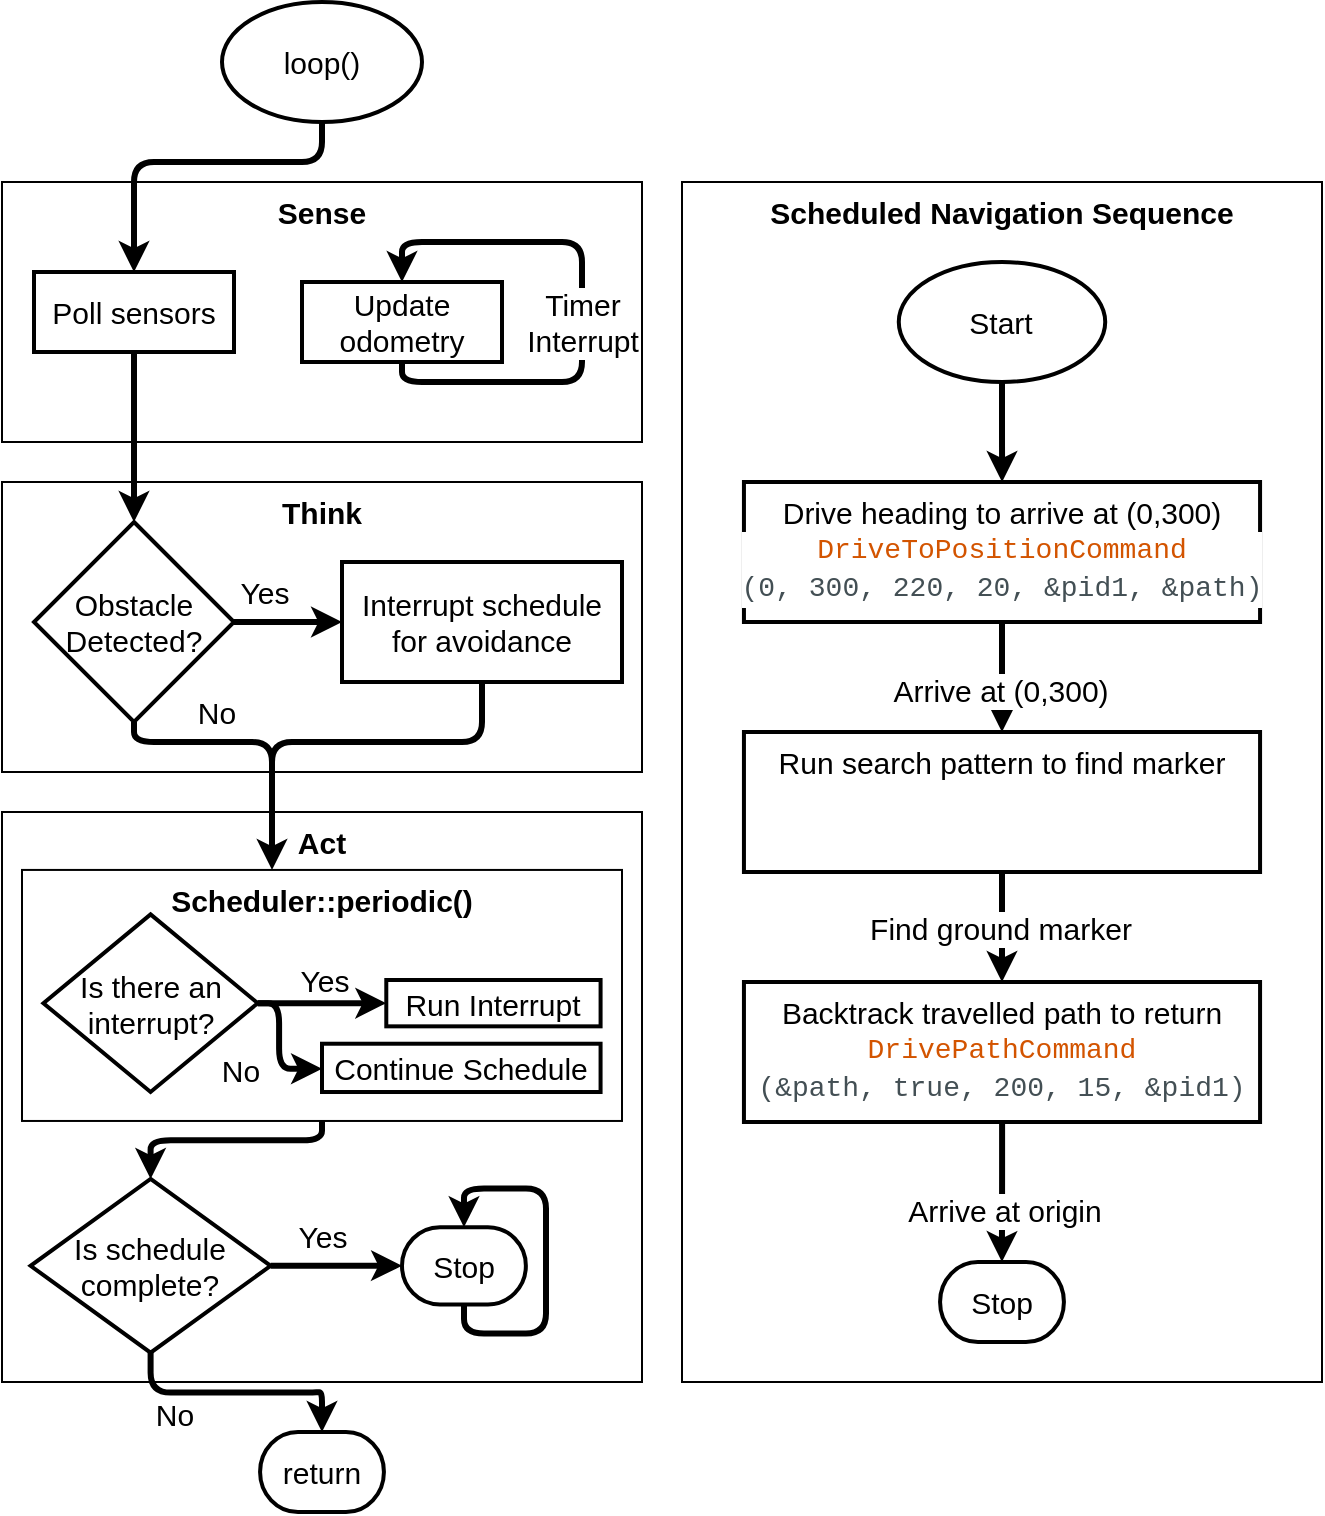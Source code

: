 <mxfile version="12.5.3" type="device" pages="5"><diagram id="wxVybBp9iioMGYdmkTW1" name="Page-1"><mxGraphModel dx="1185" dy="1818" grid="1" gridSize="10" guides="1" tooltips="1" connect="1" arrows="1" fold="1" page="1" pageScale="1" pageWidth="850" pageHeight="1100" math="0" shadow="0"><root><mxCell id="0"/><mxCell id="1" parent="0"/><mxCell id="7J_r2SXEMv--OUWh8xWr-231" value="" style="group;fillColor=none;" parent="1" vertex="1" connectable="0"><mxGeometry x="95.0" y="-655" width="320" height="145" as="geometry"/></mxCell><mxCell id="7J_r2SXEMv--OUWh8xWr-192" value="Think" style="whiteSpace=wrap;html=1;verticalAlign=top;fontSize=15;fontStyle=1;" parent="7J_r2SXEMv--OUWh8xWr-231" vertex="1"><mxGeometry width="320" height="145" as="geometry"/></mxCell><mxCell id="7J_r2SXEMv--OUWh8xWr-198" value="Interrupt schedule for avoidance" style="whiteSpace=wrap;html=1;absoluteArcSize=1;arcSize=14;strokeWidth=2;fontSize=15;verticalAlign=middle;" parent="7J_r2SXEMv--OUWh8xWr-231" vertex="1"><mxGeometry x="170" y="40" width="140" height="60" as="geometry"/></mxCell><mxCell id="7J_r2SXEMv--OUWh8xWr-199" style="edgeStyle=orthogonalEdgeStyle;orthogonalLoop=1;jettySize=auto;html=1;entryX=0;entryY=0.5;entryDx=0;entryDy=0;fontSize=15;startArrow=none;startFill=0;strokeWidth=3;" parent="7J_r2SXEMv--OUWh8xWr-231" source="7J_r2SXEMv--OUWh8xWr-196" target="7J_r2SXEMv--OUWh8xWr-198" edge="1"><mxGeometry relative="1" as="geometry"/></mxCell><mxCell id="7J_r2SXEMv--OUWh8xWr-200" value="Yes" style="edgeLabel;html=1;align=center;verticalAlign=middle;resizable=0;points=[];fontSize=15;" parent="7J_r2SXEMv--OUWh8xWr-199" vertex="1" connectable="0"><mxGeometry x="-0.022" y="-6" relative="1" as="geometry"><mxPoint x="-12" y="-21" as="offset"/></mxGeometry></mxCell><mxCell id="7J_r2SXEMv--OUWh8xWr-196" value="Obstacle Detected?" style="strokeWidth=2;html=1;shape=mxgraph.flowchart.decision;whiteSpace=wrap;fontSize=15;verticalAlign=middle;" parent="7J_r2SXEMv--OUWh8xWr-231" vertex="1"><mxGeometry x="16" y="20" width="100" height="100" as="geometry"/></mxCell><mxCell id="7J_r2SXEMv--OUWh8xWr-1" value="" style="group;fillColor=none;" parent="1" vertex="1" connectable="0"><mxGeometry x="435" y="-805" width="320" height="600" as="geometry"/></mxCell><mxCell id="mrsGRL1g0M8LuD2HtruE-7" value="Scheduled Navigation Sequence" style="whiteSpace=wrap;html=1;verticalAlign=top;fontSize=15;fontStyle=1;" parent="7J_r2SXEMv--OUWh8xWr-1" vertex="1"><mxGeometry width="320" height="600" as="geometry"/></mxCell><mxCell id="mrsGRL1g0M8LuD2HtruE-8" value="Drive heading to arrive at (0,300)&lt;br&gt;&lt;div style=&quot;color: rgb(67 , 79 , 84) ; background-color: rgb(255 , 255 , 255) ; font-family: &amp;#34;consolas&amp;#34; , &amp;#34;courier new&amp;#34; , monospace ; font-size: 14px ; line-height: 19px&quot;&gt;&lt;span style=&quot;color: #d35400&quot;&gt;DriveToPositionCommand&lt;/span&gt;&lt;/div&gt;&lt;div style=&quot;color: rgb(67 , 79 , 84) ; background-color: rgb(255 , 255 , 255) ; font-family: &amp;#34;consolas&amp;#34; , &amp;#34;courier new&amp;#34; , monospace ; font-size: 14px ; line-height: 19px&quot;&gt;(0,&amp;nbsp;300,&amp;nbsp;220,&amp;nbsp;20,&amp;nbsp;&amp;amp;pid1,&amp;nbsp;&amp;amp;path)&lt;/div&gt;" style="whiteSpace=wrap;html=1;absoluteArcSize=1;arcSize=14;strokeWidth=2;fontSize=15;verticalAlign=top;" parent="7J_r2SXEMv--OUWh8xWr-1" vertex="1"><mxGeometry x="30.968" y="150" width="258.065" height="70.0" as="geometry"/></mxCell><mxCell id="mrsGRL1g0M8LuD2HtruE-9" value="Run search pattern to find marker" style="whiteSpace=wrap;html=1;absoluteArcSize=1;arcSize=14;strokeWidth=2;fontSize=15;verticalAlign=top;" parent="7J_r2SXEMv--OUWh8xWr-1" vertex="1"><mxGeometry x="30.968" y="275.0" width="258.065" height="70.0" as="geometry"/></mxCell><mxCell id="mrsGRL1g0M8LuD2HtruE-10" value="Backtrack travelled path to return&lt;br&gt;&lt;div style=&quot;color: rgb(67 , 79 , 84) ; background-color: rgb(255 , 255 , 255) ; font-family: &amp;#34;consolas&amp;#34; , &amp;#34;courier new&amp;#34; , monospace ; font-size: 14px ; line-height: 19px&quot;&gt;&lt;span style=&quot;color: #d35400&quot;&gt;DrivePathCommand&lt;/span&gt;&lt;/div&gt;&lt;div style=&quot;color: rgb(67 , 79 , 84) ; background-color: rgb(255 , 255 , 255) ; font-family: &amp;#34;consolas&amp;#34; , &amp;#34;courier new&amp;#34; , monospace ; font-size: 14px ; line-height: 19px&quot;&gt;&lt;div style=&quot;font-family: &amp;#34;consolas&amp;#34; , &amp;#34;courier new&amp;#34; , monospace ; line-height: 19px&quot;&gt;(&amp;amp;path,&amp;nbsp;true,&amp;nbsp;200,&amp;nbsp;15,&amp;nbsp;&amp;amp;pid1)&lt;/div&gt;&lt;/div&gt;" style="whiteSpace=wrap;html=1;absoluteArcSize=1;arcSize=14;strokeWidth=2;fontSize=15;verticalAlign=top;" parent="7J_r2SXEMv--OUWh8xWr-1" vertex="1"><mxGeometry x="30.968" y="400.0" width="258.065" height="70.0" as="geometry"/></mxCell><mxCell id="mrsGRL1g0M8LuD2HtruE-12" value="Stop" style="strokeWidth=2;html=1;shape=mxgraph.flowchart.terminator;whiteSpace=wrap;fontSize=15;verticalAlign=middle;" parent="7J_r2SXEMv--OUWh8xWr-1" vertex="1"><mxGeometry x="129.032" y="540" width="61.935" height="40.0" as="geometry"/></mxCell><mxCell id="mrsGRL1g0M8LuD2HtruE-21" value="Start" style="strokeWidth=2;html=1;shape=mxgraph.flowchart.start_1;whiteSpace=wrap;fontSize=15;verticalAlign=middle;" parent="7J_r2SXEMv--OUWh8xWr-1" vertex="1"><mxGeometry x="108.387" y="40.0" width="103.226" height="60" as="geometry"/></mxCell><mxCell id="mrsGRL1g0M8LuD2HtruE-13" style="edgeStyle=orthogonalEdgeStyle;orthogonalLoop=1;jettySize=auto;html=1;fontSize=15;strokeWidth=3;" parent="7J_r2SXEMv--OUWh8xWr-1" source="mrsGRL1g0M8LuD2HtruE-8" target="mrsGRL1g0M8LuD2HtruE-9" edge="1"><mxGeometry x="62.968" y="78" as="geometry"/></mxCell><mxCell id="mrsGRL1g0M8LuD2HtruE-17" value="Arrive at (0,300)" style="edgeLabel;html=1;align=center;verticalAlign=middle;resizable=0;points=[];fontSize=15;labelBackgroundColor=#ffffff;" parent="mrsGRL1g0M8LuD2HtruE-13" vertex="1" connectable="0"><mxGeometry x="0.217" y="-1" relative="1" as="geometry"><mxPoint as="offset"/></mxGeometry></mxCell><mxCell id="mrsGRL1g0M8LuD2HtruE-14" style="edgeStyle=orthogonalEdgeStyle;orthogonalLoop=1;jettySize=auto;html=1;fontSize=15;strokeWidth=3;" parent="7J_r2SXEMv--OUWh8xWr-1" source="mrsGRL1g0M8LuD2HtruE-9" target="mrsGRL1g0M8LuD2HtruE-10" edge="1"><mxGeometry x="62.968" y="78" as="geometry"/></mxCell><mxCell id="mrsGRL1g0M8LuD2HtruE-18" value="Find ground marker" style="edgeLabel;html=1;align=center;verticalAlign=middle;resizable=0;points=[];fontSize=15;labelBackgroundColor=#ffffff;" parent="mrsGRL1g0M8LuD2HtruE-14" vertex="1" connectable="0"><mxGeometry x="0.011" y="-1" relative="1" as="geometry"><mxPoint as="offset"/></mxGeometry></mxCell><mxCell id="mrsGRL1g0M8LuD2HtruE-15" style="edgeStyle=orthogonalEdgeStyle;orthogonalLoop=1;jettySize=auto;html=1;fontSize=15;strokeWidth=3;" parent="7J_r2SXEMv--OUWh8xWr-1" source="mrsGRL1g0M8LuD2HtruE-10" target="mrsGRL1g0M8LuD2HtruE-12" edge="1"><mxGeometry x="62.968" y="78" as="geometry"/></mxCell><mxCell id="mrsGRL1g0M8LuD2HtruE-19" value="Arrive at origin" style="edgeLabel;html=1;align=center;verticalAlign=middle;resizable=0;points=[];fontSize=15;labelBackgroundColor=#ffffff;" parent="mrsGRL1g0M8LuD2HtruE-15" vertex="1" connectable="0"><mxGeometry x="0.252" y="1" relative="1" as="geometry"><mxPoint as="offset"/></mxGeometry></mxCell><mxCell id="mrsGRL1g0M8LuD2HtruE-22" style="edgeStyle=orthogonalEdgeStyle;orthogonalLoop=1;jettySize=auto;html=1;fontSize=15;strokeWidth=3;" parent="7J_r2SXEMv--OUWh8xWr-1" source="mrsGRL1g0M8LuD2HtruE-21" target="mrsGRL1g0M8LuD2HtruE-8" edge="1"><mxGeometry relative="1" as="geometry"/></mxCell><mxCell id="7J_r2SXEMv--OUWh8xWr-194" value="loop()" style="strokeWidth=2;html=1;shape=mxgraph.flowchart.start_1;whiteSpace=wrap;fontSize=15;verticalAlign=middle;" parent="1" vertex="1"><mxGeometry x="205.0" y="-895" width="100" height="60" as="geometry"/></mxCell><mxCell id="7J_r2SXEMv--OUWh8xWr-207" style="edgeStyle=orthogonalEdgeStyle;orthogonalLoop=1;jettySize=auto;html=1;fontSize=15;startArrow=none;startFill=0;strokeWidth=3;" parent="1" source="7J_r2SXEMv--OUWh8xWr-198" target="7J_r2SXEMv--OUWh8xWr-205" edge="1"><mxGeometry relative="1" as="geometry"><Array as="points"><mxPoint x="335" y="-525"/><mxPoint x="230" y="-525"/></Array></mxGeometry></mxCell><mxCell id="7J_r2SXEMv--OUWh8xWr-233" value="" style="group;fillColor=none;" parent="1" vertex="1" connectable="0"><mxGeometry x="95.0" y="-815" width="320" height="140" as="geometry"/></mxCell><mxCell id="7J_r2SXEMv--OUWh8xWr-184" value="Sense" style="whiteSpace=wrap;html=1;verticalAlign=top;fontSize=15;fontStyle=1;" parent="7J_r2SXEMv--OUWh8xWr-233" vertex="1"><mxGeometry y="10" width="320" height="130" as="geometry"/></mxCell><mxCell id="7J_r2SXEMv--OUWh8xWr-186" value="Poll sensors" style="whiteSpace=wrap;html=1;absoluteArcSize=1;arcSize=14;strokeWidth=2;fontSize=15;verticalAlign=middle;" parent="7J_r2SXEMv--OUWh8xWr-233" vertex="1"><mxGeometry x="16" y="55" width="100" height="40" as="geometry"/></mxCell><mxCell id="7J_r2SXEMv--OUWh8xWr-191" value="" style="group;" parent="7J_r2SXEMv--OUWh8xWr-233" vertex="1" connectable="0"><mxGeometry x="150" y="40" width="120" height="70" as="geometry"/></mxCell><mxCell id="7J_r2SXEMv--OUWh8xWr-187" value="Update odometry" style="whiteSpace=wrap;html=1;absoluteArcSize=1;arcSize=14;strokeWidth=2;fontSize=15;verticalAlign=middle;" parent="7J_r2SXEMv--OUWh8xWr-191" vertex="1"><mxGeometry y="20" width="100" height="40" as="geometry"/></mxCell><mxCell id="7J_r2SXEMv--OUWh8xWr-189" style="edgeStyle=orthogonalEdgeStyle;orthogonalLoop=1;jettySize=auto;html=1;entryX=0.5;entryY=0;entryDx=0;entryDy=0;fontSize=15;startArrow=none;startFill=0;strokeWidth=3;" parent="7J_r2SXEMv--OUWh8xWr-191" target="7J_r2SXEMv--OUWh8xWr-187" edge="1"><mxGeometry relative="1" as="geometry"><mxPoint x="50" y="60" as="sourcePoint"/><Array as="points"><mxPoint x="50" y="70"/><mxPoint x="140" y="70"/><mxPoint x="140"/><mxPoint x="50"/></Array></mxGeometry></mxCell><mxCell id="7J_r2SXEMv--OUWh8xWr-190" value="Timer&lt;br&gt;Interrupt" style="edgeLabel;html=1;align=center;verticalAlign=middle;resizable=0;points=[];fontSize=15;labelBackgroundColor=#ffffff;" parent="7J_r2SXEMv--OUWh8xWr-189" vertex="1" connectable="0"><mxGeometry x="0.014" y="-2" relative="1" as="geometry"><mxPoint x="-2" y="12" as="offset"/></mxGeometry></mxCell><mxCell id="7J_r2SXEMv--OUWh8xWr-195" style="edgeStyle=orthogonalEdgeStyle;orthogonalLoop=1;jettySize=auto;html=1;entryX=0.5;entryY=0;entryDx=0;entryDy=0;fontSize=15;startArrow=none;startFill=0;strokeWidth=3;exitX=0.5;exitY=1;exitDx=0;exitDy=0;exitPerimeter=0;" parent="7J_r2SXEMv--OUWh8xWr-233" source="7J_r2SXEMv--OUWh8xWr-194" target="7J_r2SXEMv--OUWh8xWr-186" edge="1"><mxGeometry relative="1" as="geometry"><Array as="points"><mxPoint x="160"/><mxPoint x="66"/></Array></mxGeometry></mxCell><mxCell id="7J_r2SXEMv--OUWh8xWr-197" style="edgeStyle=orthogonalEdgeStyle;orthogonalLoop=1;jettySize=auto;html=1;fontSize=15;startArrow=none;startFill=0;strokeWidth=3;entryX=0.5;entryY=0;entryDx=0;entryDy=0;entryPerimeter=0;" parent="1" source="7J_r2SXEMv--OUWh8xWr-186" target="7J_r2SXEMv--OUWh8xWr-196" edge="1"><mxGeometry relative="1" as="geometry"><mxPoint x="175" y="-645" as="targetPoint"/></mxGeometry></mxCell><mxCell id="7J_r2SXEMv--OUWh8xWr-234" value="" style="group;fillColor=none;" parent="1" vertex="1" connectable="0"><mxGeometry x="95.0" y="-490" width="320" height="285" as="geometry"/></mxCell><mxCell id="7J_r2SXEMv--OUWh8xWr-193" value="Act" style="whiteSpace=wrap;html=1;verticalAlign=top;fontSize=15;fontStyle=1;" parent="7J_r2SXEMv--OUWh8xWr-234" vertex="1"><mxGeometry width="320" height="285" as="geometry"/></mxCell><mxCell id="7J_r2SXEMv--OUWh8xWr-232" value="" style="group;" parent="7J_r2SXEMv--OUWh8xWr-234" vertex="1" connectable="0"><mxGeometry x="10" y="28.966" width="300" height="231.724" as="geometry"/></mxCell><mxCell id="7J_r2SXEMv--OUWh8xWr-218" value="" style="group;" parent="7J_r2SXEMv--OUWh8xWr-232" vertex="1" connectable="0"><mxGeometry width="300" height="125.517" as="geometry"/></mxCell><mxCell id="7J_r2SXEMv--OUWh8xWr-223" style="edgeStyle=orthogonalEdgeStyle;orthogonalLoop=1;jettySize=auto;html=1;entryX=0.5;entryY=0;entryDx=0;entryDy=0;entryPerimeter=0;fontSize=15;startArrow=none;startFill=0;strokeWidth=3;exitX=0.5;exitY=1;exitDx=0;exitDy=0;" parent="7J_r2SXEMv--OUWh8xWr-218" source="7J_r2SXEMv--OUWh8xWr-205" target="7J_r2SXEMv--OUWh8xWr-221" edge="1"><mxGeometry relative="1" as="geometry"><Array as="points"><mxPoint x="150" y="135.172"/><mxPoint x="64" y="135.172"/></Array></mxGeometry></mxCell><mxCell id="7J_r2SXEMv--OUWh8xWr-205" value="Scheduler::periodic()" style="whiteSpace=wrap;html=1;verticalAlign=top;fontSize=15;fontStyle=1;" parent="7J_r2SXEMv--OUWh8xWr-218" vertex="1"><mxGeometry width="300" height="125.517" as="geometry"/></mxCell><mxCell id="7J_r2SXEMv--OUWh8xWr-204" value="Is there an interrupt?" style="strokeWidth=2;html=1;shape=mxgraph.flowchart.decision;whiteSpace=wrap;fontSize=15;verticalAlign=middle;" parent="7J_r2SXEMv--OUWh8xWr-218" vertex="1"><mxGeometry x="10.714" y="22.207" width="107.143" height="88.828" as="geometry"/></mxCell><mxCell id="7J_r2SXEMv--OUWh8xWr-209" value="Run Interrupt" style="whiteSpace=wrap;html=1;absoluteArcSize=1;arcSize=14;strokeWidth=2;fontSize=15;verticalAlign=middle;" parent="7J_r2SXEMv--OUWh8xWr-218" vertex="1"><mxGeometry x="182.143" y="55.034" width="107.143" height="23.172" as="geometry"/></mxCell><mxCell id="7J_r2SXEMv--OUWh8xWr-203" value="Continue Schedule" style="whiteSpace=wrap;html=1;absoluteArcSize=1;arcSize=14;strokeWidth=2;fontSize=15;verticalAlign=middle;" parent="7J_r2SXEMv--OUWh8xWr-218" vertex="1"><mxGeometry x="150" y="86.897" width="139.286" height="24.138" as="geometry"/></mxCell><mxCell id="7J_r2SXEMv--OUWh8xWr-211" style="edgeStyle=orthogonalEdgeStyle;orthogonalLoop=1;jettySize=auto;html=1;fontSize=15;startArrow=none;startFill=0;strokeWidth=3;" parent="7J_r2SXEMv--OUWh8xWr-218" source="7J_r2SXEMv--OUWh8xWr-204" target="7J_r2SXEMv--OUWh8xWr-203" edge="1"><mxGeometry as="geometry"><Array as="points"><mxPoint x="128.571" y="66.621"/><mxPoint x="128.571" y="99.448"/></Array></mxGeometry></mxCell><mxCell id="7J_r2SXEMv--OUWh8xWr-213" value="No" style="edgeLabel;html=1;align=center;verticalAlign=middle;resizable=0;points=[];fontSize=15;" parent="7J_r2SXEMv--OUWh8xWr-211" vertex="1" connectable="0"><mxGeometry x="0.115" y="1" relative="1" as="geometry"><mxPoint x="-21" y="8" as="offset"/></mxGeometry></mxCell><mxCell id="7J_r2SXEMv--OUWh8xWr-210" style="edgeStyle=orthogonalEdgeStyle;orthogonalLoop=1;jettySize=auto;html=1;entryX=0;entryY=0.5;entryDx=0;entryDy=0;fontSize=15;startArrow=none;startFill=0;strokeWidth=3;exitX=1;exitY=0.5;exitDx=0;exitDy=0;exitPerimeter=0;" parent="7J_r2SXEMv--OUWh8xWr-218" source="7J_r2SXEMv--OUWh8xWr-204" target="7J_r2SXEMv--OUWh8xWr-209" edge="1"><mxGeometry as="geometry"/></mxCell><mxCell id="7J_r2SXEMv--OUWh8xWr-212" value="Yes" style="edgeLabel;html=1;align=center;verticalAlign=middle;resizable=0;points=[];fontSize=15;" parent="7J_r2SXEMv--OUWh8xWr-210" vertex="1" connectable="0"><mxGeometry x="0.278" relative="1" as="geometry"><mxPoint x="-8" y="-12" as="offset"/></mxGeometry></mxCell><mxCell id="7J_r2SXEMv--OUWh8xWr-221" value="Is schedule complete?" style="strokeWidth=2;html=1;shape=mxgraph.flowchart.decision;whiteSpace=wrap;fontSize=15;verticalAlign=middle;" parent="7J_r2SXEMv--OUWh8xWr-218" vertex="1"><mxGeometry x="4.29" y="154.483" width="120" height="86.897" as="geometry"/></mxCell><mxCell id="7J_r2SXEMv--OUWh8xWr-227" value="Stop" style="strokeWidth=2;html=1;shape=mxgraph.flowchart.terminator;whiteSpace=wrap;fontSize=15;verticalAlign=middle;" parent="7J_r2SXEMv--OUWh8xWr-232" vertex="1"><mxGeometry x="190.002" y="178.621" width="61.935" height="38.621" as="geometry"/></mxCell><mxCell id="7J_r2SXEMv--OUWh8xWr-228" style="edgeStyle=orthogonalEdgeStyle;orthogonalLoop=1;jettySize=auto;html=1;entryX=0;entryY=0.5;entryDx=0;entryDy=0;entryPerimeter=0;fontSize=15;startArrow=none;startFill=0;strokeWidth=3;" parent="7J_r2SXEMv--OUWh8xWr-232" source="7J_r2SXEMv--OUWh8xWr-221" target="7J_r2SXEMv--OUWh8xWr-227" edge="1"><mxGeometry relative="1" as="geometry"><Array as="points"><mxPoint x="180" y="197.931"/><mxPoint x="180" y="197.931"/></Array></mxGeometry></mxCell><mxCell id="7J_r2SXEMv--OUWh8xWr-230" value="Yes" style="edgeLabel;html=1;align=center;verticalAlign=middle;resizable=0;points=[];fontSize=15;" parent="7J_r2SXEMv--OUWh8xWr-228" vertex="1" connectable="0"><mxGeometry x="-0.187" y="-1" relative="1" as="geometry"><mxPoint x="-1" y="-16" as="offset"/></mxGeometry></mxCell><mxCell id="7J_r2SXEMv--OUWh8xWr-229" style="edgeStyle=orthogonalEdgeStyle;orthogonalLoop=1;jettySize=auto;html=1;fontSize=15;startArrow=none;startFill=0;strokeWidth=3;entryX=0.5;entryY=0;entryDx=0;entryDy=0;entryPerimeter=0;" parent="7J_r2SXEMv--OUWh8xWr-232" target="7J_r2SXEMv--OUWh8xWr-227" edge="1"><mxGeometry relative="1" as="geometry"><mxPoint x="221" y="217.241" as="sourcePoint"/><Array as="points"><mxPoint x="221" y="231.724"/><mxPoint x="262" y="231.724"/><mxPoint x="262" y="159.31"/><mxPoint x="221" y="159.31"/></Array></mxGeometry></mxCell><mxCell id="7J_r2SXEMv--OUWh8xWr-206" style="edgeStyle=orthogonalEdgeStyle;orthogonalLoop=1;jettySize=auto;html=1;fontSize=15;startArrow=none;startFill=0;strokeWidth=3;" parent="1" source="7J_r2SXEMv--OUWh8xWr-196" target="7J_r2SXEMv--OUWh8xWr-205" edge="1"><mxGeometry relative="1" as="geometry"><Array as="points"><mxPoint x="161" y="-525"/><mxPoint x="230" y="-525"/></Array></mxGeometry></mxCell><mxCell id="7J_r2SXEMv--OUWh8xWr-208" value="No" style="edgeLabel;html=1;align=center;verticalAlign=middle;resizable=0;points=[];fontSize=15;" parent="7J_r2SXEMv--OUWh8xWr-206" vertex="1" connectable="0"><mxGeometry x="-0.667" relative="1" as="geometry"><mxPoint x="27" y="-15" as="offset"/></mxGeometry></mxCell><mxCell id="-iYDh0l8v9Food09oiuS-1" value="return" style="strokeWidth=2;html=1;shape=mxgraph.flowchart.terminator;whiteSpace=wrap;fontSize=15;verticalAlign=middle;" parent="1" vertex="1"><mxGeometry x="224.032" y="-180" width="61.935" height="40.0" as="geometry"/></mxCell><mxCell id="-iYDh0l8v9Food09oiuS-2" style="edgeStyle=orthogonalEdgeStyle;orthogonalLoop=1;jettySize=auto;html=1;entryX=0.5;entryY=0;entryDx=0;entryDy=0;entryPerimeter=0;fontSize=15;startArrow=none;startFill=0;strokeWidth=3;" parent="1" source="7J_r2SXEMv--OUWh8xWr-221" target="-iYDh0l8v9Food09oiuS-1" edge="1"><mxGeometry relative="1" as="geometry"/></mxCell><mxCell id="-iYDh0l8v9Food09oiuS-3" value="No" style="edgeLabel;html=1;align=center;verticalAlign=middle;resizable=0;points=[];fontSize=15;" parent="-iYDh0l8v9Food09oiuS-2" vertex="1" connectable="0"><mxGeometry x="-0.351" relative="1" as="geometry"><mxPoint x="-10" y="10" as="offset"/></mxGeometry></mxCell></root></mxGraphModel></diagram><diagram id="ixn7KywxGUsIZA1dagDA" name="Page-2"><mxGraphModel dx="1673" dy="941" grid="1" gridSize="10" guides="1" tooltips="1" connect="1" arrows="1" fold="1" page="1" pageScale="1" pageWidth="850" pageHeight="1100" math="0" shadow="0"><root><mxCell id="_TcNSmds4as3DMTrvP_K-0"/><mxCell id="_TcNSmds4as3DMTrvP_K-1" parent="_TcNSmds4as3DMTrvP_K-0"/><mxCell id="_TcNSmds4as3DMTrvP_K-2" value="" style="group" vertex="1" connectable="0" parent="_TcNSmds4as3DMTrvP_K-1"><mxGeometry x="150" y="80" width="550" height="530" as="geometry"/></mxCell><mxCell id="_TcNSmds4as3DMTrvP_K-3" value="init()" style="rounded=0;whiteSpace=wrap;html=1;verticalAlign=top;fontSize=15;fontStyle=1" vertex="1" parent="_TcNSmds4as3DMTrvP_K-2"><mxGeometry x="210" y="50" width="320" height="100" as="geometry"/></mxCell><mxCell id="_TcNSmds4as3DMTrvP_K-4" value="periodic()" style="rounded=0;whiteSpace=wrap;html=1;verticalAlign=top;fontSize=15;fontStyle=1" vertex="1" parent="_TcNSmds4as3DMTrvP_K-2"><mxGeometry x="10" y="168.5" width="520" height="223" as="geometry"/></mxCell><mxCell id="_TcNSmds4as3DMTrvP_K-5" value="isFinished()" style="rounded=0;whiteSpace=wrap;html=1;verticalAlign=top;fontSize=15;fontStyle=1" vertex="1" parent="_TcNSmds4as3DMTrvP_K-2"><mxGeometry x="30" y="410" width="240" height="120" as="geometry"/></mxCell><mxCell id="_TcNSmds4as3DMTrvP_K-6" value="end()" style="rounded=0;whiteSpace=wrap;html=1;verticalAlign=top;fontSize=15;fontStyle=1" vertex="1" parent="_TcNSmds4as3DMTrvP_K-2"><mxGeometry x="350" y="410" width="180" height="120" as="geometry"/></mxCell><mxCell id="_TcNSmds4as3DMTrvP_K-7" style="edgeStyle=orthogonalEdgeStyle;shape=flexArrow;rounded=0;orthogonalLoop=1;jettySize=auto;html=1;entryX=0;entryY=0.5;entryDx=0;entryDy=0;fontSize=15;startArrow=none;startFill=0;strokeWidth=3;" edge="1" parent="_TcNSmds4as3DMTrvP_K-2" source="_TcNSmds4as3DMTrvP_K-5" target="_TcNSmds4as3DMTrvP_K-6"><mxGeometry relative="1" as="geometry"/></mxCell><mxCell id="_TcNSmds4as3DMTrvP_K-8" value="True" style="edgeLabel;html=1;align=center;verticalAlign=middle;resizable=0;points=[];fontSize=15;" vertex="1" connectable="0" parent="_TcNSmds4as3DMTrvP_K-7"><mxGeometry x="-0.266" y="-4" relative="1" as="geometry"><mxPoint as="offset"/></mxGeometry></mxCell><mxCell id="_TcNSmds4as3DMTrvP_K-9" style="edgeStyle=orthogonalEdgeStyle;shape=flexArrow;rounded=0;orthogonalLoop=1;jettySize=auto;html=1;entryX=0;entryY=0.5;entryDx=0;entryDy=0;fontSize=15;startArrow=none;startFill=0;strokeWidth=3;" edge="1" parent="_TcNSmds4as3DMTrvP_K-2" source="_TcNSmds4as3DMTrvP_K-12" target="_TcNSmds4as3DMTrvP_K-3"><mxGeometry relative="1" as="geometry"><Array as="points"/></mxGeometry></mxCell><mxCell id="_TcNSmds4as3DMTrvP_K-10" style="edgeStyle=orthogonalEdgeStyle;shape=flexArrow;rounded=0;orthogonalLoop=1;jettySize=auto;html=1;fontSize=15;startArrow=none;startFill=0;strokeWidth=3;" edge="1" parent="_TcNSmds4as3DMTrvP_K-2" source="_TcNSmds4as3DMTrvP_K-12" target="_TcNSmds4as3DMTrvP_K-5"><mxGeometry relative="1" as="geometry"><Array as="points"><mxPoint y="90"/><mxPoint y="470"/></Array></mxGeometry></mxCell><mxCell id="_TcNSmds4as3DMTrvP_K-11" style="edgeStyle=orthogonalEdgeStyle;shape=flexArrow;rounded=0;orthogonalLoop=1;jettySize=auto;html=1;fontSize=15;startArrow=none;startFill=0;strokeWidth=3;" edge="1" parent="_TcNSmds4as3DMTrvP_K-2" source="_TcNSmds4as3DMTrvP_K-12" target="_TcNSmds4as3DMTrvP_K-4"><mxGeometry relative="1" as="geometry"><Array as="points"><mxPoint x="60" y="150"/><mxPoint x="60" y="150"/></Array></mxGeometry></mxCell><mxCell id="_TcNSmds4as3DMTrvP_K-12" value="Scheduler" style="strokeWidth=2;html=1;shape=mxgraph.flowchart.start_2;whiteSpace=wrap;fontSize=15;verticalAlign=middle;" vertex="1" parent="_TcNSmds4as3DMTrvP_K-2"><mxGeometry x="20" y="51" width="80" height="80" as="geometry"/></mxCell><mxCell id="_TcNSmds4as3DMTrvP_K-13" value="&lt;h1&gt;DriveToPositionCommand&lt;/h1&gt;" style="text;html=1;strokeColor=none;fillColor=none;spacing=5;spacingTop=-20;whiteSpace=wrap;overflow=hidden;rounded=0;fontSize=15;verticalAlign=middle;" vertex="1" parent="_TcNSmds4as3DMTrvP_K-2"><mxGeometry x="60" width="390" height="40" as="geometry"/></mxCell><mxCell id="_TcNSmds4as3DMTrvP_K-14" style="edgeStyle=orthogonalEdgeStyle;rounded=0;orthogonalLoop=1;jettySize=auto;html=1;fontSize=15;startArrow=none;startFill=0;strokeWidth=3;entryX=0;entryY=0.5;entryDx=0;entryDy=0;entryPerimeter=0;" edge="1" parent="_TcNSmds4as3DMTrvP_K-2" target="_TcNSmds4as3DMTrvP_K-32"><mxGeometry relative="1" as="geometry"><mxPoint x="60" y="168" as="sourcePoint"/><mxPoint x="110" y="188" as="targetPoint"/><Array as="points"><mxPoint x="60" y="228"/></Array></mxGeometry></mxCell><mxCell id="_TcNSmds4as3DMTrvP_K-15" style="edgeStyle=orthogonalEdgeStyle;rounded=0;orthogonalLoop=1;jettySize=auto;html=1;exitX=0;exitY=0.5;exitDx=0;exitDy=0;entryX=0;entryY=0.5;entryDx=0;entryDy=0;fontSize=15;startArrow=none;startFill=0;strokeWidth=3;" edge="1" parent="_TcNSmds4as3DMTrvP_K-2" source="_TcNSmds4as3DMTrvP_K-3" target="_TcNSmds4as3DMTrvP_K-38"><mxGeometry relative="1" as="geometry"><mxPoint x="230" y="100" as="targetPoint"/><Array as="points"/></mxGeometry></mxCell><mxCell id="_TcNSmds4as3DMTrvP_K-16" value="Stop driving" style="rounded=1;whiteSpace=wrap;html=1;absoluteArcSize=1;arcSize=14;strokeWidth=2;fontSize=15;verticalAlign=middle;" vertex="1" parent="_TcNSmds4as3DMTrvP_K-2"><mxGeometry x="382.5" y="450" width="115" height="40" as="geometry"/></mxCell><mxCell id="_TcNSmds4as3DMTrvP_K-17" style="edgeStyle=orthogonalEdgeStyle;rounded=0;orthogonalLoop=1;jettySize=auto;html=1;exitX=1;exitY=0.5;exitDx=0;exitDy=0;exitPerimeter=0;entryX=1;entryY=0.5;entryDx=0;entryDy=0;fontSize=15;startArrow=none;startFill=0;strokeWidth=3;" edge="1" parent="_TcNSmds4as3DMTrvP_K-2" source="_TcNSmds4as3DMTrvP_K-18" target="_TcNSmds4as3DMTrvP_K-5"><mxGeometry relative="1" as="geometry"><Array as="points"><mxPoint x="240" y="470"/><mxPoint x="240" y="470"/></Array></mxGeometry></mxCell><mxCell id="_TcNSmds4as3DMTrvP_K-18" value="Position at target" style="strokeWidth=2;html=1;shape=mxgraph.flowchart.decision;whiteSpace=wrap;fontSize=15;verticalAlign=middle;" vertex="1" parent="_TcNSmds4as3DMTrvP_K-2"><mxGeometry x="75" y="435" width="150" height="70" as="geometry"/></mxCell><mxCell id="_TcNSmds4as3DMTrvP_K-19" style="edgeStyle=orthogonalEdgeStyle;rounded=0;orthogonalLoop=1;jettySize=auto;html=1;exitX=0;exitY=0.5;exitDx=0;exitDy=0;entryX=0;entryY=0.5;entryDx=0;entryDy=0;entryPerimeter=0;fontSize=15;startArrow=none;startFill=0;strokeWidth=3;" edge="1" parent="_TcNSmds4as3DMTrvP_K-2" source="_TcNSmds4as3DMTrvP_K-5" target="_TcNSmds4as3DMTrvP_K-18"><mxGeometry relative="1" as="geometry"><Array as="points"><mxPoint x="60" y="470"/><mxPoint x="60" y="470"/></Array></mxGeometry></mxCell><mxCell id="_TcNSmds4as3DMTrvP_K-20" value="Calculate heading error to arrive at target" style="rounded=1;whiteSpace=wrap;html=1;absoluteArcSize=1;arcSize=14;strokeWidth=2;fontSize=15;verticalAlign=middle;" vertex="1" parent="_TcNSmds4as3DMTrvP_K-2"><mxGeometry x="20" y="285" width="160" height="50" as="geometry"/></mxCell><mxCell id="_TcNSmds4as3DMTrvP_K-21" value="Error more than 90&lt;span style=&quot;color: rgb(77 , 81 , 86) ; font-family: &amp;#34;arial&amp;#34; , sans-serif ; font-size: 14px ; text-align: left ; background-color: rgb(255 , 255 , 255)&quot;&gt;°&lt;/span&gt;" style="strokeWidth=2;html=1;shape=mxgraph.flowchart.decision;whiteSpace=wrap;fontSize=15;verticalAlign=middle;" vertex="1" parent="_TcNSmds4as3DMTrvP_K-2"><mxGeometry x="230" y="260" width="100" height="100" as="geometry"/></mxCell><mxCell id="_TcNSmds4as3DMTrvP_K-22" style="edgeStyle=orthogonalEdgeStyle;rounded=0;orthogonalLoop=1;jettySize=auto;html=1;entryX=0;entryY=0.5;entryDx=0;entryDy=0;entryPerimeter=0;fontSize=15;startArrow=none;startFill=0;strokeWidth=3;" edge="1" parent="_TcNSmds4as3DMTrvP_K-2" source="_TcNSmds4as3DMTrvP_K-20" target="_TcNSmds4as3DMTrvP_K-21"><mxGeometry relative="1" as="geometry"/></mxCell><mxCell id="_TcNSmds4as3DMTrvP_K-23" value="Compute PID output" style="rounded=1;whiteSpace=wrap;html=1;absoluteArcSize=1;arcSize=14;strokeWidth=2;fontSize=15;verticalAlign=middle;" vertex="1" parent="_TcNSmds4as3DMTrvP_K-2"><mxGeometry x="130" y="340" width="100" height="40" as="geometry"/></mxCell><mxCell id="_TcNSmds4as3DMTrvP_K-24" style="edgeStyle=orthogonalEdgeStyle;rounded=0;orthogonalLoop=1;jettySize=auto;html=1;entryX=0;entryY=0.5;entryDx=0;entryDy=0;fontSize=15;startArrow=none;startFill=0;strokeWidth=3;" edge="1" parent="_TcNSmds4as3DMTrvP_K-2" source="_TcNSmds4as3DMTrvP_K-20" target="_TcNSmds4as3DMTrvP_K-23"><mxGeometry relative="1" as="geometry"/></mxCell><mxCell id="_TcNSmds4as3DMTrvP_K-25" value="Drive forward with PID output correction" style="rounded=1;whiteSpace=wrap;html=1;absoluteArcSize=1;arcSize=14;strokeWidth=2;fontSize=15;verticalAlign=middle;" vertex="1" parent="_TcNSmds4as3DMTrvP_K-2"><mxGeometry x="350" y="330" width="170" height="50" as="geometry"/></mxCell><mxCell id="_TcNSmds4as3DMTrvP_K-26" style="edgeStyle=orthogonalEdgeStyle;rounded=0;orthogonalLoop=1;jettySize=auto;html=1;entryX=0.5;entryY=0;entryDx=0;entryDy=0;fontSize=15;startArrow=none;startFill=0;strokeWidth=3;exitX=1;exitY=0.5;exitDx=0;exitDy=0;exitPerimeter=0;" edge="1" parent="_TcNSmds4as3DMTrvP_K-2" source="_TcNSmds4as3DMTrvP_K-21" target="_TcNSmds4as3DMTrvP_K-25"><mxGeometry relative="1" as="geometry"><Array as="points"><mxPoint x="360" y="310"/><mxPoint x="360" y="290"/><mxPoint x="435" y="290"/></Array></mxGeometry></mxCell><mxCell id="_TcNSmds4as3DMTrvP_K-27" value="False" style="edgeLabel;html=1;align=center;verticalAlign=middle;resizable=0;points=[];fontSize=15;" vertex="1" connectable="0" parent="_TcNSmds4as3DMTrvP_K-26"><mxGeometry x="0.046" y="1" relative="1" as="geometry"><mxPoint x="14" y="12" as="offset"/></mxGeometry></mxCell><mxCell id="_TcNSmds4as3DMTrvP_K-28" value="Pivot with PID output&amp;nbsp;" style="rounded=1;whiteSpace=wrap;html=1;absoluteArcSize=1;arcSize=14;strokeWidth=2;fontSize=15;verticalAlign=middle;" vertex="1" parent="_TcNSmds4as3DMTrvP_K-2"><mxGeometry x="350" y="203.25" width="170" height="50" as="geometry"/></mxCell><mxCell id="_TcNSmds4as3DMTrvP_K-29" style="edgeStyle=orthogonalEdgeStyle;rounded=0;orthogonalLoop=1;jettySize=auto;html=1;entryX=0.5;entryY=1;entryDx=0;entryDy=0;fontSize=15;startArrow=none;startFill=0;strokeWidth=3;exitX=1;exitY=0.5;exitDx=0;exitDy=0;exitPerimeter=0;" edge="1" parent="_TcNSmds4as3DMTrvP_K-2" source="_TcNSmds4as3DMTrvP_K-21" target="_TcNSmds4as3DMTrvP_K-28"><mxGeometry relative="1" as="geometry"><Array as="points"><mxPoint x="360" y="310"/><mxPoint x="360" y="290"/><mxPoint x="435" y="290"/></Array></mxGeometry></mxCell><mxCell id="_TcNSmds4as3DMTrvP_K-30" value="True" style="edgeLabel;html=1;align=center;verticalAlign=middle;resizable=0;points=[];fontSize=15;" vertex="1" connectable="0" parent="_TcNSmds4as3DMTrvP_K-29"><mxGeometry x="-0.738" y="1" relative="1" as="geometry"><mxPoint x="62" y="-32" as="offset"/></mxGeometry></mxCell><mxCell id="_TcNSmds4as3DMTrvP_K-31" style="edgeStyle=orthogonalEdgeStyle;rounded=0;orthogonalLoop=1;jettySize=auto;html=1;fontSize=15;startArrow=none;startFill=0;strokeWidth=3;exitX=0;exitY=0.5;exitDx=0;exitDy=0;exitPerimeter=0;entryX=0.5;entryY=0;entryDx=0;entryDy=0;" edge="1" parent="_TcNSmds4as3DMTrvP_K-2" source="_TcNSmds4as3DMTrvP_K-32" target="_TcNSmds4as3DMTrvP_K-20"><mxGeometry relative="1" as="geometry"><Array as="points"><mxPoint x="60" y="228"/><mxPoint x="60" y="260"/><mxPoint x="100" y="260"/></Array></mxGeometry></mxCell><mxCell id="_TcNSmds4as3DMTrvP_K-32" value="millis() divisible by 500&amp;nbsp;" style="strokeWidth=2;html=1;shape=mxgraph.flowchart.decision;whiteSpace=wrap;fontSize=15;verticalAlign=middle;" vertex="1" parent="_TcNSmds4as3DMTrvP_K-2"><mxGeometry x="90" y="190" width="100" height="76.5" as="geometry"/></mxCell><mxCell id="_TcNSmds4as3DMTrvP_K-33" value="Save position to path" style="rounded=1;whiteSpace=wrap;html=1;absoluteArcSize=1;arcSize=14;strokeWidth=2;fontSize=15;verticalAlign=middle;" vertex="1" parent="_TcNSmds4as3DMTrvP_K-2"><mxGeometry x="230" y="203.25" width="100" height="50" as="geometry"/></mxCell><mxCell id="_TcNSmds4as3DMTrvP_K-34" style="edgeStyle=orthogonalEdgeStyle;rounded=0;orthogonalLoop=1;jettySize=auto;html=1;entryX=0;entryY=0.5;entryDx=0;entryDy=0;fontSize=15;startArrow=none;startFill=0;strokeWidth=3;" edge="1" parent="_TcNSmds4as3DMTrvP_K-2" source="_TcNSmds4as3DMTrvP_K-32" target="_TcNSmds4as3DMTrvP_K-33"><mxGeometry relative="1" as="geometry"/></mxCell><mxCell id="_TcNSmds4as3DMTrvP_K-35" value="" style="edgeStyle=orthogonalEdgeStyle;rounded=0;orthogonalLoop=1;jettySize=auto;html=1;fontSize=15;startArrow=none;startFill=0;strokeWidth=3;" edge="1" parent="_TcNSmds4as3DMTrvP_K-2" source="_TcNSmds4as3DMTrvP_K-32" target="_TcNSmds4as3DMTrvP_K-33"><mxGeometry relative="1" as="geometry"/></mxCell><mxCell id="_TcNSmds4as3DMTrvP_K-36" value="True" style="edgeLabel;html=1;align=center;verticalAlign=middle;resizable=0;points=[];fontSize=15;" vertex="1" connectable="0" parent="_TcNSmds4as3DMTrvP_K-35"><mxGeometry x="0.252" y="1" relative="1" as="geometry"><mxPoint x="-15" y="-17" as="offset"/></mxGeometry></mxCell><mxCell id="_TcNSmds4as3DMTrvP_K-37" value="Save position to path" style="rounded=1;whiteSpace=wrap;html=1;absoluteArcSize=1;arcSize=14;strokeWidth=2;fontSize=15;verticalAlign=middle;" vertex="1" parent="_TcNSmds4as3DMTrvP_K-2"><mxGeometry x="400" y="80" width="100" height="40" as="geometry"/></mxCell><mxCell id="_TcNSmds4as3DMTrvP_K-38" value="Configure PID controller" style="rounded=1;whiteSpace=wrap;html=1;absoluteArcSize=1;arcSize=14;strokeWidth=2;fontSize=15;verticalAlign=middle;" vertex="1" parent="_TcNSmds4as3DMTrvP_K-2"><mxGeometry x="240" y="80" width="130" height="40" as="geometry"/></mxCell><mxCell id="_TcNSmds4as3DMTrvP_K-39" style="edgeStyle=orthogonalEdgeStyle;rounded=0;orthogonalLoop=1;jettySize=auto;html=1;entryX=0;entryY=0.5;entryDx=0;entryDy=0;fontSize=15;startArrow=none;startFill=0;strokeWidth=3;" edge="1" parent="_TcNSmds4as3DMTrvP_K-2" source="_TcNSmds4as3DMTrvP_K-38" target="_TcNSmds4as3DMTrvP_K-37"><mxGeometry relative="1" as="geometry"/></mxCell><mxCell id="_TcNSmds4as3DMTrvP_K-40" style="edgeStyle=orthogonalEdgeStyle;rounded=0;orthogonalLoop=1;jettySize=auto;html=1;entryX=0;entryY=0.5;entryDx=0;entryDy=0;fontSize=15;startArrow=none;startFill=0;strokeWidth=3;" edge="1" parent="_TcNSmds4as3DMTrvP_K-2" target="_TcNSmds4as3DMTrvP_K-16"><mxGeometry relative="1" as="geometry"><mxPoint x="350" y="470" as="sourcePoint"/></mxGeometry></mxCell></root></mxGraphModel></diagram><diagram id="KMTj6gc-Da4x1Q6KFTIG" name="Page-3"><mxGraphModel dx="823" dy="941" grid="1" gridSize="10" guides="1" tooltips="1" connect="1" arrows="1" fold="1" page="1" pageScale="1" pageWidth="850" pageHeight="1100" math="0" shadow="0"><root><mxCell id="Mi-_MOqnqjriI6CawnkP-0"/><mxCell id="Mi-_MOqnqjriI6CawnkP-1" parent="Mi-_MOqnqjriI6CawnkP-0"/><mxCell id="Mi-_MOqnqjriI6CawnkP-2" value="" style="group" vertex="1" connectable="0" parent="Mi-_MOqnqjriI6CawnkP-1"><mxGeometry x="1050" y="210" width="530" height="530" as="geometry"/></mxCell><mxCell id="Mi-_MOqnqjriI6CawnkP-3" value="init()" style="rounded=0;whiteSpace=wrap;html=1;verticalAlign=top;fontSize=15;fontStyle=1" vertex="1" parent="Mi-_MOqnqjriI6CawnkP-2"><mxGeometry x="210" y="50" width="320" height="100" as="geometry"/></mxCell><mxCell id="Mi-_MOqnqjriI6CawnkP-4" value="periodic()" style="rounded=0;whiteSpace=wrap;html=1;verticalAlign=top;fontSize=15;fontStyle=1" vertex="1" parent="Mi-_MOqnqjriI6CawnkP-2"><mxGeometry x="10" y="168.5" width="520" height="223" as="geometry"/></mxCell><mxCell id="Mi-_MOqnqjriI6CawnkP-5" value="isFinished()" style="rounded=0;whiteSpace=wrap;html=1;verticalAlign=top;fontSize=15;fontStyle=1" vertex="1" parent="Mi-_MOqnqjriI6CawnkP-2"><mxGeometry x="30" y="410" width="240" height="120" as="geometry"/></mxCell><mxCell id="Mi-_MOqnqjriI6CawnkP-6" value="end()" style="rounded=0;whiteSpace=wrap;html=1;verticalAlign=top;fontSize=15;fontStyle=1" vertex="1" parent="Mi-_MOqnqjriI6CawnkP-2"><mxGeometry x="350" y="410" width="180" height="120" as="geometry"/></mxCell><mxCell id="Mi-_MOqnqjriI6CawnkP-7" style="edgeStyle=orthogonalEdgeStyle;shape=flexArrow;rounded=0;orthogonalLoop=1;jettySize=auto;html=1;entryX=0;entryY=0.5;entryDx=0;entryDy=0;fontSize=15;startArrow=none;startFill=0;strokeWidth=3;" edge="1" parent="Mi-_MOqnqjriI6CawnkP-2" source="Mi-_MOqnqjriI6CawnkP-5" target="Mi-_MOqnqjriI6CawnkP-6"><mxGeometry as="geometry"/></mxCell><mxCell id="Mi-_MOqnqjriI6CawnkP-8" value="True" style="edgeLabel;html=1;align=center;verticalAlign=middle;resizable=0;points=[];fontSize=15;" vertex="1" connectable="0" parent="Mi-_MOqnqjriI6CawnkP-7"><mxGeometry x="-0.266" y="-4" relative="1" as="geometry"><mxPoint as="offset"/></mxGeometry></mxCell><mxCell id="Mi-_MOqnqjriI6CawnkP-9" style="edgeStyle=orthogonalEdgeStyle;shape=flexArrow;rounded=0;orthogonalLoop=1;jettySize=auto;html=1;entryX=0;entryY=0.5;entryDx=0;entryDy=0;fontSize=15;startArrow=none;startFill=0;strokeWidth=3;" edge="1" parent="Mi-_MOqnqjriI6CawnkP-2" source="Mi-_MOqnqjriI6CawnkP-12" target="Mi-_MOqnqjriI6CawnkP-3"><mxGeometry as="geometry"><Array as="points"/></mxGeometry></mxCell><mxCell id="Mi-_MOqnqjriI6CawnkP-10" style="edgeStyle=orthogonalEdgeStyle;shape=flexArrow;rounded=0;orthogonalLoop=1;jettySize=auto;html=1;fontSize=15;startArrow=none;startFill=0;strokeWidth=3;" edge="1" parent="Mi-_MOqnqjriI6CawnkP-2" source="Mi-_MOqnqjriI6CawnkP-12" target="Mi-_MOqnqjriI6CawnkP-5"><mxGeometry as="geometry"><Array as="points"><mxPoint y="90"/><mxPoint y="470"/></Array></mxGeometry></mxCell><mxCell id="Mi-_MOqnqjriI6CawnkP-11" style="edgeStyle=orthogonalEdgeStyle;shape=flexArrow;rounded=0;orthogonalLoop=1;jettySize=auto;html=1;fontSize=15;startArrow=none;startFill=0;strokeWidth=3;" edge="1" parent="Mi-_MOqnqjriI6CawnkP-2" source="Mi-_MOqnqjriI6CawnkP-12" target="Mi-_MOqnqjriI6CawnkP-4"><mxGeometry as="geometry"><Array as="points"><mxPoint x="60" y="150"/><mxPoint x="60" y="150"/></Array></mxGeometry></mxCell><mxCell id="Mi-_MOqnqjriI6CawnkP-12" value="Scheduler" style="strokeWidth=2;html=1;shape=mxgraph.flowchart.start_2;whiteSpace=wrap;fontSize=15;verticalAlign=middle;" vertex="1" parent="Mi-_MOqnqjriI6CawnkP-2"><mxGeometry x="20" y="52" width="80" height="80" as="geometry"/></mxCell><mxCell id="Mi-_MOqnqjriI6CawnkP-13" value="&lt;h1&gt;AvoidanceCommand&lt;/h1&gt;" style="text;html=1;strokeColor=none;fillColor=none;spacing=5;spacingTop=-20;whiteSpace=wrap;overflow=hidden;rounded=0;fontSize=15;verticalAlign=middle;" vertex="1" parent="Mi-_MOqnqjriI6CawnkP-2"><mxGeometry x="115" width="310" height="40" as="geometry"/></mxCell><mxCell id="Mi-_MOqnqjriI6CawnkP-14" value="Remove last position from path" style="rounded=1;whiteSpace=wrap;html=1;absoluteArcSize=1;arcSize=14;strokeWidth=2;fontSize=15;verticalAlign=middle;" vertex="1" parent="Mi-_MOqnqjriI6CawnkP-2"><mxGeometry x="270" y="80" width="200" height="40" as="geometry"/></mxCell><mxCell id="Mi-_MOqnqjriI6CawnkP-15" style="edgeStyle=orthogonalEdgeStyle;rounded=0;orthogonalLoop=1;jettySize=auto;html=1;exitX=0;exitY=0.5;exitDx=0;exitDy=0;entryX=0;entryY=0.5;entryDx=0;entryDy=0;fontSize=15;startArrow=none;startFill=0;strokeWidth=3;" edge="1" parent="Mi-_MOqnqjriI6CawnkP-2" source="Mi-_MOqnqjriI6CawnkP-3" target="Mi-_MOqnqjriI6CawnkP-14"><mxGeometry as="geometry"><Array as="points"><mxPoint x="230" y="100"/><mxPoint x="230" y="100"/></Array></mxGeometry></mxCell><mxCell id="Mi-_MOqnqjriI6CawnkP-16" value="Stop driving" style="rounded=1;whiteSpace=wrap;html=1;absoluteArcSize=1;arcSize=14;strokeWidth=2;fontSize=15;verticalAlign=middle;" vertex="1" parent="Mi-_MOqnqjriI6CawnkP-2"><mxGeometry x="382.51" y="450" width="115" height="40" as="geometry"/></mxCell><mxCell id="Mi-_MOqnqjriI6CawnkP-17" style="edgeStyle=orthogonalEdgeStyle;rounded=0;orthogonalLoop=1;jettySize=auto;html=1;exitX=1;exitY=0.5;exitDx=0;exitDy=0;exitPerimeter=0;entryX=1;entryY=0.5;entryDx=0;entryDy=0;fontSize=15;startArrow=none;startFill=0;strokeWidth=3;" edge="1" parent="Mi-_MOqnqjriI6CawnkP-2" target="Mi-_MOqnqjriI6CawnkP-5"><mxGeometry as="geometry"><Array as="points"><mxPoint x="240" y="470"/><mxPoint x="240" y="470"/></Array><mxPoint x="225" y="470" as="sourcePoint"/></mxGeometry></mxCell><mxCell id="Mi-_MOqnqjriI6CawnkP-18" style="edgeStyle=orthogonalEdgeStyle;rounded=0;orthogonalLoop=1;jettySize=auto;html=1;exitX=0;exitY=0.5;exitDx=0;exitDy=0;entryX=0;entryY=0.5;entryDx=0;entryDy=0;entryPerimeter=0;fontSize=15;startArrow=none;startFill=0;strokeWidth=3;" edge="1" parent="Mi-_MOqnqjriI6CawnkP-2" source="Mi-_MOqnqjriI6CawnkP-5"><mxGeometry as="geometry"><Array as="points"><mxPoint x="60" y="470"/><mxPoint x="60" y="470"/></Array><mxPoint x="75" y="470" as="targetPoint"/></mxGeometry></mxCell><mxCell id="Mi-_MOqnqjriI6CawnkP-19" style="edgeStyle=orthogonalEdgeStyle;rounded=0;orthogonalLoop=1;jettySize=auto;html=1;fontSize=15;startArrow=none;startFill=0;strokeWidth=3;exitX=0;exitY=0.5;exitDx=0;exitDy=0;entryX=0;entryY=0.5;entryDx=0;entryDy=0;" edge="1" parent="Mi-_MOqnqjriI6CawnkP-2" source="Mi-_MOqnqjriI6CawnkP-6" target="Mi-_MOqnqjriI6CawnkP-16"><mxGeometry as="geometry"/></mxCell><mxCell id="Mi-_MOqnqjriI6CawnkP-20" style="edgeStyle=orthogonalEdgeStyle;rounded=0;orthogonalLoop=1;jettySize=auto;html=1;fontSize=15;startArrow=none;startFill=0;strokeWidth=3;entryX=0.5;entryY=0;entryDx=0;entryDy=0;" edge="1" parent="Mi-_MOqnqjriI6CawnkP-2" target="Mi-_MOqnqjriI6CawnkP-21"><mxGeometry as="geometry"><mxPoint x="60" y="168" as="sourcePoint"/><mxPoint x="140" y="169" as="targetPoint"/><Array as="points"><mxPoint x="60" y="170"/><mxPoint x="60" y="170"/></Array></mxGeometry></mxCell><mxCell id="Mi-_MOqnqjriI6CawnkP-21" value="Left IR" style="rhombus;whiteSpace=wrap;html=1;fontSize=15;verticalAlign=middle;" vertex="1" parent="Mi-_MOqnqjriI6CawnkP-2"><mxGeometry x="21.08" y="198.5" width="77.838" height="80" as="geometry"/></mxCell><mxCell id="Mi-_MOqnqjriI6CawnkP-22" value="Ultrasonic&lt;br&gt;distance&lt;br&gt;(cm)" style="rhombus;whiteSpace=wrap;html=1;fontSize=15;verticalAlign=middle;" vertex="1" parent="Mi-_MOqnqjriI6CawnkP-2"><mxGeometry x="153.248" y="178.5" width="116.757" height="120" as="geometry"/></mxCell><mxCell id="Mi-_MOqnqjriI6CawnkP-23" style="edgeStyle=orthogonalEdgeStyle;rounded=0;orthogonalLoop=1;jettySize=auto;html=1;entryX=0;entryY=0.5;entryDx=0;entryDy=0;fontSize=15;strokeWidth=3;exitX=1;exitY=0.5;exitDx=0;exitDy=0;" edge="1" parent="Mi-_MOqnqjriI6CawnkP-2" source="Mi-_MOqnqjriI6CawnkP-21" target="Mi-_MOqnqjriI6CawnkP-22"><mxGeometry x="-849.73" y="412.5" as="geometry"><Array as="points"><mxPoint x="120" y="239"/><mxPoint x="153" y="239"/></Array></mxGeometry></mxCell><mxCell id="Mi-_MOqnqjriI6CawnkP-24" value="HIGH" style="edgeLabel;html=1;align=center;verticalAlign=middle;resizable=0;points=[];fontSize=15;" vertex="1" connectable="0" parent="Mi-_MOqnqjriI6CawnkP-23"><mxGeometry x="-0.54" y="-1" relative="1" as="geometry"><mxPoint x="6" y="-13" as="offset"/></mxGeometry></mxCell><mxCell id="Mi-_MOqnqjriI6CawnkP-25" value="Right IR" style="rhombus;whiteSpace=wrap;html=1;fontSize=15;verticalAlign=middle;" vertex="1" parent="Mi-_MOqnqjriI6CawnkP-2"><mxGeometry x="420.004" y="270" width="77.838" height="80" as="geometry"/></mxCell><mxCell id="Mi-_MOqnqjriI6CawnkP-26" style="edgeStyle=orthogonalEdgeStyle;rounded=0;orthogonalLoop=1;jettySize=auto;html=1;fontSize=15;strokeWidth=3;exitX=1;exitY=0.5;exitDx=0;exitDy=0;" edge="1" parent="Mi-_MOqnqjriI6CawnkP-2" source="Mi-_MOqnqjriI6CawnkP-22" target="Mi-_MOqnqjriI6CawnkP-25"><mxGeometry x="-849.73" y="412.5" as="geometry"><Array as="points"><mxPoint x="310" y="238"/><mxPoint x="310" y="250"/><mxPoint x="459" y="250"/></Array></mxGeometry></mxCell><mxCell id="Mi-_MOqnqjriI6CawnkP-27" value="&amp;gt; 20" style="edgeLabel;html=1;align=center;verticalAlign=middle;resizable=0;points=[];fontSize=15;" vertex="1" connectable="0" parent="Mi-_MOqnqjriI6CawnkP-26"><mxGeometry x="0.043" y="2" relative="1" as="geometry"><mxPoint x="-43" y="-10" as="offset"/></mxGeometry></mxCell><mxCell id="Mi-_MOqnqjriI6CawnkP-28" value="Turn left" style="rounded=1;whiteSpace=wrap;html=1;absoluteArcSize=1;arcSize=14;strokeWidth=2;fontSize=15;verticalAlign=middle;" vertex="1" parent="Mi-_MOqnqjriI6CawnkP-2"><mxGeometry x="21.08" y="350" width="77.84" height="30" as="geometry"/></mxCell><mxCell id="Mi-_MOqnqjriI6CawnkP-29" style="edgeStyle=orthogonalEdgeStyle;rounded=0;orthogonalLoop=1;jettySize=auto;html=1;fontSize=15;strokeWidth=3;entryX=0.5;entryY=0;entryDx=0;entryDy=0;" edge="1" parent="Mi-_MOqnqjriI6CawnkP-2" source="Mi-_MOqnqjriI6CawnkP-21" target="Mi-_MOqnqjriI6CawnkP-28"><mxGeometry x="-849.73" y="412.5" as="geometry"><mxPoint x="-801.081" y="752.5" as="targetPoint"/></mxGeometry></mxCell><mxCell id="Mi-_MOqnqjriI6CawnkP-30" value="LOW" style="edgeLabel;html=1;align=center;verticalAlign=middle;resizable=0;points=[];fontSize=15;" vertex="1" connectable="0" parent="Mi-_MOqnqjriI6CawnkP-29"><mxGeometry x="0.13" relative="1" as="geometry"><mxPoint y="-25" as="offset"/></mxGeometry></mxCell><mxCell id="Mi-_MOqnqjriI6CawnkP-31" style="edgeStyle=orthogonalEdgeStyle;rounded=0;orthogonalLoop=1;jettySize=auto;html=1;fontSize=15;strokeWidth=3;entryX=0.5;entryY=0;entryDx=0;entryDy=0;" edge="1" parent="Mi-_MOqnqjriI6CawnkP-2" source="Mi-_MOqnqjriI6CawnkP-25" target="Mi-_MOqnqjriI6CawnkP-28"><mxGeometry x="-849.73" y="412.5" as="geometry"><mxPoint x="-801.081" y="772.5" as="targetPoint"/><Array as="points"><mxPoint x="60" y="310"/></Array></mxGeometry></mxCell><mxCell id="Mi-_MOqnqjriI6CawnkP-32" value="LOW" style="edgeLabel;html=1;align=center;verticalAlign=middle;resizable=0;points=[];fontSize=15;" vertex="1" connectable="0" parent="Mi-_MOqnqjriI6CawnkP-31"><mxGeometry x="-0.395" y="-2" relative="1" as="geometry"><mxPoint x="51" y="2" as="offset"/></mxGeometry></mxCell><mxCell id="Mi-_MOqnqjriI6CawnkP-33" value="Drive at 15cm distance" style="rounded=1;whiteSpace=wrap;html=1;absoluteArcSize=1;arcSize=14;strokeWidth=2;fontSize=15;verticalAlign=middle;" vertex="1" parent="Mi-_MOqnqjriI6CawnkP-2"><mxGeometry x="359.06" y="203.5" width="161.89" height="30" as="geometry"/></mxCell><mxCell id="Mi-_MOqnqjriI6CawnkP-34" style="edgeStyle=orthogonalEdgeStyle;rounded=0;orthogonalLoop=1;jettySize=auto;html=1;entryX=0;entryY=0.5;entryDx=0;entryDy=0;fontSize=15;strokeWidth=3;" edge="1" parent="Mi-_MOqnqjriI6CawnkP-2" target="Mi-_MOqnqjriI6CawnkP-33"><mxGeometry x="-849.73" y="412.5" as="geometry"><mxPoint x="270" y="238" as="sourcePoint"/><Array as="points"><mxPoint x="310" y="238"/><mxPoint x="310" y="218"/></Array></mxGeometry></mxCell><mxCell id="Mi-_MOqnqjriI6CawnkP-35" value="&amp;lt; 20" style="edgeLabel;html=1;align=center;verticalAlign=middle;resizable=0;points=[];fontSize=15;" vertex="1" connectable="0" parent="Mi-_MOqnqjriI6CawnkP-34"><mxGeometry x="-0.252" y="1" relative="1" as="geometry"><mxPoint x="21" y="-34" as="offset"/></mxGeometry></mxCell><mxCell id="Mi-_MOqnqjriI6CawnkP-36" value="Do nothing" style="rounded=1;whiteSpace=wrap;html=1;absoluteArcSize=1;arcSize=14;strokeWidth=2;fontSize=15;verticalAlign=middle;" vertex="1" parent="Mi-_MOqnqjriI6CawnkP-2"><mxGeometry x="290.0" y="350" width="97.3" height="30" as="geometry"/></mxCell><mxCell id="Mi-_MOqnqjriI6CawnkP-37" style="edgeStyle=orthogonalEdgeStyle;rounded=0;orthogonalLoop=1;jettySize=auto;html=1;fontSize=15;strokeWidth=3;entryX=1;entryY=0.5;entryDx=0;entryDy=0;" edge="1" parent="Mi-_MOqnqjriI6CawnkP-2" source="Mi-_MOqnqjriI6CawnkP-25" target="Mi-_MOqnqjriI6CawnkP-36"><mxGeometry x="-849.73" y="412.5" as="geometry"><mxPoint x="-548.108" y="722.5" as="targetPoint"/><Array as="points"><mxPoint x="459" y="365"/></Array></mxGeometry></mxCell><mxCell id="Mi-_MOqnqjriI6CawnkP-38" value="HIGH" style="edgeLabel;html=1;align=center;verticalAlign=middle;resizable=0;points=[];fontSize=15;" vertex="1" connectable="0" parent="Mi-_MOqnqjriI6CawnkP-37"><mxGeometry x="-0.08" y="-1" relative="1" as="geometry"><mxPoint as="offset"/></mxGeometry></mxCell><mxCell id="Mi-_MOqnqjriI6CawnkP-39" value="No obstacle &lt;br&gt;detected" style="strokeWidth=2;html=1;shape=mxgraph.flowchart.decision;whiteSpace=wrap;fontSize=15;verticalAlign=middle;" vertex="1" parent="Mi-_MOqnqjriI6CawnkP-2"><mxGeometry x="75" y="435" width="150" height="70" as="geometry"/></mxCell></root></mxGraphModel></diagram><diagram id="wqGhKOWdf6Fn-2Qov315" name="Page-5"><mxGraphModel dx="1185" dy="667" grid="1" gridSize="10" guides="1" tooltips="1" connect="1" arrows="1" fold="1" page="1" pageScale="1" pageWidth="850" pageHeight="1100" math="0" shadow="0"><root><mxCell id="w6tPkV__amYRiSDFf9xx-0"/><mxCell id="w6tPkV__amYRiSDFf9xx-1" parent="w6tPkV__amYRiSDFf9xx-0"/><mxCell id="ErXvT_Iq7-1203h138Nt-64" value="Scheduler::periodic()" style="whiteSpace=wrap;html=1;verticalAlign=top;fontSize=15;fontStyle=1;" vertex="1" parent="w6tPkV__amYRiSDFf9xx-1"><mxGeometry x="69" y="320" width="780" height="370" as="geometry"/></mxCell><mxCell id="ErXvT_Iq7-1203h138Nt-48" value="" style="group" vertex="1" connectable="0" parent="w6tPkV__amYRiSDFf9xx-1"><mxGeometry x="185" y="90" width="480" height="160" as="geometry"/></mxCell><mxCell id="ErXvT_Iq7-1203h138Nt-1" value="Command Lifecycle" style="whiteSpace=wrap;html=1;verticalAlign=top;fontSize=15;fontStyle=1;" vertex="1" parent="ErXvT_Iq7-1203h138Nt-48"><mxGeometry width="480" height="160" as="geometry"/></mxCell><mxCell id="ZOcN9y3nHtW8We8ogZqi-0" value="init()" style="rounded=1;whiteSpace=wrap;html=1;absoluteArcSize=1;arcSize=14;strokeWidth=2;fontSize=15;verticalAlign=middle;" vertex="1" parent="ErXvT_Iq7-1203h138Nt-48"><mxGeometry x="20" y="65.882" width="80" height="28.235" as="geometry"/></mxCell><mxCell id="ZOcN9y3nHtW8We8ogZqi-1" value="periodic()" style="rounded=1;whiteSpace=wrap;html=1;absoluteArcSize=1;arcSize=14;strokeWidth=2;fontSize=15;verticalAlign=middle;" vertex="1" parent="ErXvT_Iq7-1203h138Nt-48"><mxGeometry x="140" y="65.882" width="80" height="28.235" as="geometry"/></mxCell><mxCell id="ErXvT_Iq7-1203h138Nt-18" style="edgeStyle=orthogonalEdgeStyle;rounded=0;orthogonalLoop=1;jettySize=auto;html=1;entryX=0;entryY=0.5;entryDx=0;entryDy=0;fontSize=15;startArrow=none;startFill=0;strokeWidth=3;" edge="1" parent="ErXvT_Iq7-1203h138Nt-48" source="ZOcN9y3nHtW8We8ogZqi-0" target="ZOcN9y3nHtW8We8ogZqi-1"><mxGeometry as="geometry"/></mxCell><mxCell id="ZOcN9y3nHtW8We8ogZqi-2" value="end()" style="rounded=1;whiteSpace=wrap;html=1;absoluteArcSize=1;arcSize=14;strokeWidth=2;fontSize=15;verticalAlign=middle;" vertex="1" parent="ErXvT_Iq7-1203h138Nt-48"><mxGeometry x="380" y="65.882" width="80" height="28.235" as="geometry"/></mxCell><mxCell id="ErXvT_Iq7-1203h138Nt-20" style="edgeStyle=orthogonalEdgeStyle;rounded=0;orthogonalLoop=1;jettySize=auto;html=1;entryX=0;entryY=0.5;entryDx=0;entryDy=0;fontSize=15;startArrow=none;startFill=0;strokeWidth=3;" edge="1" parent="ErXvT_Iq7-1203h138Nt-48" source="ZOcN9y3nHtW8We8ogZqi-4" target="ZOcN9y3nHtW8We8ogZqi-2"><mxGeometry as="geometry"/></mxCell><mxCell id="ErXvT_Iq7-1203h138Nt-22" value="True" style="edgeLabel;html=1;align=center;verticalAlign=middle;resizable=0;points=[];fontSize=15;" vertex="1" connectable="0" parent="ErXvT_Iq7-1203h138Nt-20"><mxGeometry x="0.64" y="-6" relative="1" as="geometry"><mxPoint x="-15" y="-26" as="offset"/></mxGeometry></mxCell><mxCell id="ErXvT_Iq7-1203h138Nt-21" style="edgeStyle=orthogonalEdgeStyle;rounded=0;orthogonalLoop=1;jettySize=auto;html=1;entryX=0.5;entryY=1;entryDx=0;entryDy=0;fontSize=15;startArrow=none;startFill=0;strokeWidth=3;" edge="1" parent="ErXvT_Iq7-1203h138Nt-48" source="ZOcN9y3nHtW8We8ogZqi-4" target="ZOcN9y3nHtW8We8ogZqi-1"><mxGeometry as="geometry"><Array as="points"><mxPoint x="300" y="145.882"/><mxPoint x="180" y="145.882"/></Array></mxGeometry></mxCell><mxCell id="ErXvT_Iq7-1203h138Nt-23" value="False" style="edgeLabel;html=1;align=center;verticalAlign=middle;resizable=0;points=[];fontSize=15;" vertex="1" connectable="0" parent="ErXvT_Iq7-1203h138Nt-21"><mxGeometry x="-0.292" y="-2" relative="1" as="geometry"><mxPoint as="offset"/></mxGeometry></mxCell><mxCell id="ZOcN9y3nHtW8We8ogZqi-4" value="isFinished()" style="strokeWidth=2;html=1;shape=mxgraph.flowchart.decision;whiteSpace=wrap;fontSize=15;verticalAlign=middle;" vertex="1" parent="ErXvT_Iq7-1203h138Nt-48"><mxGeometry x="250" y="32.941" width="100" height="94.118" as="geometry"/></mxCell><mxCell id="ErXvT_Iq7-1203h138Nt-19" style="edgeStyle=orthogonalEdgeStyle;rounded=0;orthogonalLoop=1;jettySize=auto;html=1;entryX=0;entryY=0.5;entryDx=0;entryDy=0;entryPerimeter=0;fontSize=15;startArrow=none;startFill=0;strokeWidth=3;" edge="1" parent="ErXvT_Iq7-1203h138Nt-48" source="ZOcN9y3nHtW8We8ogZqi-1" target="ZOcN9y3nHtW8We8ogZqi-4"><mxGeometry as="geometry"/></mxCell><mxCell id="ErXvT_Iq7-1203h138Nt-67" style="edgeStyle=orthogonalEdgeStyle;rounded=0;orthogonalLoop=1;jettySize=auto;html=1;entryX=0;entryY=0.5;entryDx=0;entryDy=0;fontSize=15;startArrow=none;startFill=0;strokeWidth=3;exitX=1;exitY=0.5;exitDx=0;exitDy=0;exitPerimeter=0;" edge="1" parent="w6tPkV__amYRiSDFf9xx-1" source="ErXvT_Iq7-1203h138Nt-65" target="ErXvT_Iq7-1203h138Nt-66"><mxGeometry relative="1" as="geometry"><Array as="points"/></mxGeometry></mxCell><mxCell id="ErXvT_Iq7-1203h138Nt-68" value="Yes" style="edgeLabel;html=1;align=center;verticalAlign=middle;resizable=0;points=[];fontSize=15;" vertex="1" connectable="0" parent="ErXvT_Iq7-1203h138Nt-67"><mxGeometry x="0.703" y="-5" relative="1" as="geometry"><mxPoint x="-28" y="25" as="offset"/></mxGeometry></mxCell><mxCell id="ErXvT_Iq7-1203h138Nt-76" style="edgeStyle=orthogonalEdgeStyle;rounded=0;orthogonalLoop=1;jettySize=auto;html=1;fontSize=15;startArrow=none;startFill=0;strokeWidth=3;" edge="1" parent="w6tPkV__amYRiSDFf9xx-1" source="ErXvT_Iq7-1203h138Nt-72" target="ErXvT_Iq7-1203h138Nt-75"><mxGeometry relative="1" as="geometry"/></mxCell><mxCell id="Be76M1x_A2nLHFn4Trk8-4" style="edgeStyle=orthogonalEdgeStyle;rounded=0;orthogonalLoop=1;jettySize=auto;html=1;entryX=0;entryY=0.5;entryDx=0;entryDy=0;fontSize=15;startArrow=none;startFill=0;strokeWidth=3;" edge="1" parent="w6tPkV__amYRiSDFf9xx-1" source="Be76M1x_A2nLHFn4Trk8-3" target="ErXvT_Iq7-1203h138Nt-69"><mxGeometry relative="1" as="geometry"/></mxCell><mxCell id="Be76M1x_A2nLHFn4Trk8-6" value="Yes" style="edgeLabel;html=1;align=center;verticalAlign=middle;resizable=0;points=[];fontSize=15;" vertex="1" connectable="0" parent="Be76M1x_A2nLHFn4Trk8-4"><mxGeometry x="0.57" y="-6" relative="1" as="geometry"><mxPoint x="-18" y="-21" as="offset"/></mxGeometry></mxCell><mxCell id="Be76M1x_A2nLHFn4Trk8-5" style="edgeStyle=orthogonalEdgeStyle;rounded=0;orthogonalLoop=1;jettySize=auto;html=1;fontSize=15;startArrow=none;startFill=0;strokeWidth=3;entryX=0;entryY=0.5;entryDx=0;entryDy=0;entryPerimeter=0;exitX=0.5;exitY=1;exitDx=0;exitDy=0;exitPerimeter=0;" edge="1" parent="w6tPkV__amYRiSDFf9xx-1" source="Be76M1x_A2nLHFn4Trk8-3" target="ErXvT_Iq7-1203h138Nt-78"><mxGeometry relative="1" as="geometry"><Array as="points"/></mxGeometry></mxCell><mxCell id="Be76M1x_A2nLHFn4Trk8-7" value="No" style="edgeLabel;html=1;align=center;verticalAlign=middle;resizable=0;points=[];fontSize=15;" vertex="1" connectable="0" parent="Be76M1x_A2nLHFn4Trk8-5"><mxGeometry x="-0.645" y="3" relative="1" as="geometry"><mxPoint x="-22" y="-12" as="offset"/></mxGeometry></mxCell><mxCell id="Be76M1x_A2nLHFn4Trk8-22" style="edgeStyle=orthogonalEdgeStyle;rounded=0;orthogonalLoop=1;jettySize=auto;html=1;entryX=1;entryY=0.5;entryDx=0;entryDy=0;entryPerimeter=0;fontSize=15;startArrow=none;startFill=0;strokeWidth=3;exitX=0.5;exitY=1;exitDx=0;exitDy=0;" edge="1" parent="w6tPkV__amYRiSDFf9xx-1" source="Be76M1x_A2nLHFn4Trk8-8" target="ErXvT_Iq7-1203h138Nt-78"><mxGeometry relative="1" as="geometry"><Array as="points"><mxPoint x="790" y="665"/></Array></mxGeometry></mxCell><mxCell id="Be76M1x_A2nLHFn4Trk8-10" value="" style="group" vertex="1" connectable="0" parent="w6tPkV__amYRiSDFf9xx-1"><mxGeometry x="205" y="365" width="143" height="265" as="geometry"/></mxCell><mxCell id="ErXvT_Iq7-1203h138Nt-66" value="Use interrupt command" style="rounded=1;whiteSpace=wrap;html=1;absoluteArcSize=1;arcSize=14;strokeWidth=2;fontSize=15;verticalAlign=middle;" vertex="1" parent="Be76M1x_A2nLHFn4Trk8-10"><mxGeometry x="22.5" width="98" height="50" as="geometry"/></mxCell><mxCell id="ErXvT_Iq7-1203h138Nt-69" value="Use current command in sequence" style="rounded=1;whiteSpace=wrap;html=1;absoluteArcSize=1;arcSize=14;strokeWidth=2;fontSize=15;verticalAlign=middle;" vertex="1" parent="Be76M1x_A2nLHFn4Trk8-10"><mxGeometry x="12.5" y="195" width="118" height="70" as="geometry"/></mxCell><mxCell id="ErXvT_Iq7-1203h138Nt-72" value="Call command's periodic function" style="rounded=1;whiteSpace=wrap;html=1;absoluteArcSize=1;arcSize=14;strokeWidth=2;fontSize=15;verticalAlign=middle;" vertex="1" parent="Be76M1x_A2nLHFn4Trk8-10"><mxGeometry y="105" width="143" height="45" as="geometry"/></mxCell><mxCell id="ErXvT_Iq7-1203h138Nt-73" style="edgeStyle=orthogonalEdgeStyle;rounded=0;orthogonalLoop=1;jettySize=auto;html=1;fontSize=15;startArrow=none;startFill=0;strokeWidth=3;" edge="1" parent="Be76M1x_A2nLHFn4Trk8-10" source="ErXvT_Iq7-1203h138Nt-69" target="ErXvT_Iq7-1203h138Nt-72"><mxGeometry relative="1" as="geometry"/></mxCell><mxCell id="ErXvT_Iq7-1203h138Nt-74" style="edgeStyle=orthogonalEdgeStyle;rounded=0;orthogonalLoop=1;jettySize=auto;html=1;fontSize=15;startArrow=none;startFill=0;strokeWidth=3;" edge="1" parent="Be76M1x_A2nLHFn4Trk8-10" source="ErXvT_Iq7-1203h138Nt-66" target="ErXvT_Iq7-1203h138Nt-72"><mxGeometry relative="1" as="geometry"/></mxCell><mxCell id="Be76M1x_A2nLHFn4Trk8-11" value="" style="group" vertex="1" connectable="0" parent="w6tPkV__amYRiSDFf9xx-1"><mxGeometry x="80" y="340" width="100" height="305" as="geometry"/></mxCell><mxCell id="ErXvT_Iq7-1203h138Nt-65" value="Is there an interrupt?" style="strokeWidth=2;html=1;shape=mxgraph.flowchart.decision;whiteSpace=wrap;fontSize=15;verticalAlign=middle;" vertex="1" parent="Be76M1x_A2nLHFn4Trk8-11"><mxGeometry y="50" width="100" height="100" as="geometry"/></mxCell><mxCell id="Be76M1x_A2nLHFn4Trk8-3" value="Is there a command to run" style="strokeWidth=2;html=1;shape=mxgraph.flowchart.decision;whiteSpace=wrap;fontSize=15;verticalAlign=middle;" vertex="1" parent="Be76M1x_A2nLHFn4Trk8-11"><mxGeometry y="205" width="100" height="100" as="geometry"/></mxCell><mxCell id="ErXvT_Iq7-1203h138Nt-70" style="edgeStyle=orthogonalEdgeStyle;rounded=0;orthogonalLoop=1;jettySize=auto;html=1;fontSize=15;startArrow=none;startFill=0;strokeWidth=3;entryX=0.5;entryY=0;entryDx=0;entryDy=0;entryPerimeter=0;" edge="1" parent="Be76M1x_A2nLHFn4Trk8-11" source="ErXvT_Iq7-1203h138Nt-65" target="Be76M1x_A2nLHFn4Trk8-3"><mxGeometry relative="1" as="geometry"><mxPoint x="50" y="470" as="targetPoint"/></mxGeometry></mxCell><mxCell id="ErXvT_Iq7-1203h138Nt-71" value="No" style="edgeLabel;html=1;align=center;verticalAlign=middle;resizable=0;points=[];fontSize=15;" vertex="1" connectable="0" parent="ErXvT_Iq7-1203h138Nt-70"><mxGeometry x="0.617" y="6" relative="1" as="geometry"><mxPoint x="7" y="-38" as="offset"/></mxGeometry></mxCell><mxCell id="Be76M1x_A2nLHFn4Trk8-18" style="edgeStyle=orthogonalEdgeStyle;rounded=0;orthogonalLoop=1;jettySize=auto;html=1;entryX=0.5;entryY=0;entryDx=0;entryDy=0;entryPerimeter=0;fontSize=15;startArrow=none;startFill=0;strokeWidth=3;" edge="1" parent="Be76M1x_A2nLHFn4Trk8-11" source="Be76M1x_A2nLHFn4Trk8-17" target="ErXvT_Iq7-1203h138Nt-65"><mxGeometry relative="1" as="geometry"/></mxCell><mxCell id="Be76M1x_A2nLHFn4Trk8-17" value="Start" style="strokeWidth=2;html=1;shape=mxgraph.flowchart.start_1;whiteSpace=wrap;fontSize=15;verticalAlign=middle;" vertex="1" parent="Be76M1x_A2nLHFn4Trk8-11"><mxGeometry x="17.5" width="65" height="30" as="geometry"/></mxCell><mxCell id="Be76M1x_A2nLHFn4Trk8-21" style="edgeStyle=orthogonalEdgeStyle;rounded=0;orthogonalLoop=1;jettySize=auto;html=1;entryX=0.5;entryY=0;entryDx=0;entryDy=0;fontSize=15;startArrow=none;startFill=0;strokeWidth=3;" edge="1" parent="w6tPkV__amYRiSDFf9xx-1" source="Be76M1x_A2nLHFn4Trk8-19" target="Be76M1x_A2nLHFn4Trk8-8"><mxGeometry relative="1" as="geometry"/></mxCell><mxCell id="Be76M1x_A2nLHFn4Trk8-23" value="Yes" style="edgeLabel;html=1;align=center;verticalAlign=middle;resizable=0;points=[];fontSize=15;" vertex="1" connectable="0" parent="Be76M1x_A2nLHFn4Trk8-21"><mxGeometry x="-0.62" relative="1" as="geometry"><mxPoint x="-14" y="-14" as="offset"/></mxGeometry></mxCell><mxCell id="Be76M1x_A2nLHFn4Trk8-32" style="edgeStyle=orthogonalEdgeStyle;rounded=0;orthogonalLoop=1;jettySize=auto;html=1;entryX=0.5;entryY=0;entryDx=0;entryDy=0;entryPerimeter=0;fontSize=15;startArrow=none;startFill=0;strokeWidth=3;" edge="1" parent="w6tPkV__amYRiSDFf9xx-1" source="Be76M1x_A2nLHFn4Trk8-19" target="Be76M1x_A2nLHFn4Trk8-24"><mxGeometry relative="1" as="geometry"/></mxCell><mxCell id="Be76M1x_A2nLHFn4Trk8-33" value="No" style="edgeLabel;html=1;align=center;verticalAlign=middle;resizable=0;points=[];fontSize=15;" vertex="1" connectable="0" parent="Be76M1x_A2nLHFn4Trk8-32"><mxGeometry x="-0.201" y="-1" relative="1" as="geometry"><mxPoint x="17" y="-11" as="offset"/></mxGeometry></mxCell><mxCell id="Be76M1x_A2nLHFn4Trk8-19" value="Is the &lt;br&gt;command an interrupt?" style="strokeWidth=2;html=1;shape=mxgraph.flowchart.decision;whiteSpace=wrap;fontSize=15;verticalAlign=middle;" vertex="1" parent="w6tPkV__amYRiSDFf9xx-1"><mxGeometry x="560" y="334.75" width="120" height="103.5" as="geometry"/></mxCell><mxCell id="Be76M1x_A2nLHFn4Trk8-20" style="edgeStyle=orthogonalEdgeStyle;rounded=0;orthogonalLoop=1;jettySize=auto;html=1;fontSize=15;startArrow=none;startFill=0;strokeWidth=3;" edge="1" parent="w6tPkV__amYRiSDFf9xx-1" source="Be76M1x_A2nLHFn4Trk8-0"><mxGeometry relative="1" as="geometry"><mxPoint x="560" y="387" as="targetPoint"/></mxGeometry></mxCell><mxCell id="Be76M1x_A2nLHFn4Trk8-26" style="edgeStyle=orthogonalEdgeStyle;rounded=0;orthogonalLoop=1;jettySize=auto;html=1;entryX=1;entryY=0.5;entryDx=0;entryDy=0;entryPerimeter=0;fontSize=15;startArrow=none;startFill=0;strokeWidth=3;exitX=0.5;exitY=1;exitDx=0;exitDy=0;exitPerimeter=0;" edge="1" parent="w6tPkV__amYRiSDFf9xx-1" source="Be76M1x_A2nLHFn4Trk8-24" target="ErXvT_Iq7-1203h138Nt-78"><mxGeometry relative="1" as="geometry"><Array as="points"><mxPoint x="620" y="665"/></Array></mxGeometry></mxCell><mxCell id="Be76M1x_A2nLHFn4Trk8-35" value="No" style="edgeLabel;html=1;align=center;verticalAlign=middle;resizable=0;points=[];fontSize=15;" vertex="1" connectable="0" parent="Be76M1x_A2nLHFn4Trk8-26"><mxGeometry x="-0.634" y="-2" relative="1" as="geometry"><mxPoint x="16" y="-35" as="offset"/></mxGeometry></mxCell><mxCell id="Be76M1x_A2nLHFn4Trk8-29" style="edgeStyle=orthogonalEdgeStyle;rounded=0;orthogonalLoop=1;jettySize=auto;html=1;entryX=0.5;entryY=0;entryDx=0;entryDy=0;fontSize=15;startArrow=none;startFill=0;strokeWidth=3;" edge="1" parent="w6tPkV__amYRiSDFf9xx-1" source="Be76M1x_A2nLHFn4Trk8-24" target="Be76M1x_A2nLHFn4Trk8-27"><mxGeometry relative="1" as="geometry"><Array as="points"><mxPoint x="730" y="505"/></Array></mxGeometry></mxCell><mxCell id="Be76M1x_A2nLHFn4Trk8-34" value="Yes" style="edgeLabel;html=1;align=center;verticalAlign=middle;resizable=0;points=[];fontSize=15;" vertex="1" connectable="0" parent="Be76M1x_A2nLHFn4Trk8-29"><mxGeometry x="-0.007" y="1" relative="1" as="geometry"><mxPoint x="-19" y="-12" as="offset"/></mxGeometry></mxCell><mxCell id="Be76M1x_A2nLHFn4Trk8-24" value="Is there a next command?" style="strokeWidth=2;html=1;shape=mxgraph.flowchart.decision;whiteSpace=wrap;fontSize=15;verticalAlign=middle;" vertex="1" parent="w6tPkV__amYRiSDFf9xx-1"><mxGeometry x="550" y="460" width="140" height="90" as="geometry"/></mxCell><mxCell id="Be76M1x_A2nLHFn4Trk8-31" style="edgeStyle=orthogonalEdgeStyle;rounded=0;orthogonalLoop=1;jettySize=auto;html=1;entryX=1;entryY=0.5;entryDx=0;entryDy=0;entryPerimeter=0;fontSize=15;startArrow=none;startFill=0;strokeWidth=3;" edge="1" parent="w6tPkV__amYRiSDFf9xx-1" source="Be76M1x_A2nLHFn4Trk8-28" target="ErXvT_Iq7-1203h138Nt-78"><mxGeometry relative="1" as="geometry"><Array as="points"><mxPoint x="730" y="665"/></Array></mxGeometry></mxCell><mxCell id="Be76M1x_A2nLHFn4Trk8-36" value="" style="group" vertex="1" connectable="0" parent="w6tPkV__amYRiSDFf9xx-1"><mxGeometry x="390" y="365" width="138" height="315" as="geometry"/></mxCell><mxCell id="ErXvT_Iq7-1203h138Nt-75" value="Is the &lt;br&gt;command&lt;br&gt;finished?" style="strokeWidth=2;html=1;shape=mxgraph.flowchart.decision;whiteSpace=wrap;fontSize=15;verticalAlign=middle;" vertex="1" parent="Be76M1x_A2nLHFn4Trk8-36"><mxGeometry y="75" width="138" height="105" as="geometry"/></mxCell><mxCell id="ErXvT_Iq7-1203h138Nt-78" value="Return" style="strokeWidth=2;html=1;shape=mxgraph.flowchart.terminator;whiteSpace=wrap;fontSize=15;verticalAlign=middle;" vertex="1" parent="Be76M1x_A2nLHFn4Trk8-36"><mxGeometry x="40" y="285" width="58" height="30" as="geometry"/></mxCell><mxCell id="Be76M1x_A2nLHFn4Trk8-0" value="Call command's end function" style="rounded=1;whiteSpace=wrap;html=1;absoluteArcSize=1;arcSize=14;strokeWidth=2;fontSize=15;verticalAlign=middle;" vertex="1" parent="Be76M1x_A2nLHFn4Trk8-36"><mxGeometry x="5" width="128" height="43" as="geometry"/></mxCell><mxCell id="ErXvT_Iq7-1203h138Nt-79" style="edgeStyle=orthogonalEdgeStyle;rounded=0;orthogonalLoop=1;jettySize=auto;html=1;entryX=0.5;entryY=0;entryDx=0;entryDy=0;entryPerimeter=0;fontSize=15;startArrow=none;startFill=0;strokeWidth=3;" edge="1" parent="Be76M1x_A2nLHFn4Trk8-36" source="ErXvT_Iq7-1203h138Nt-75" target="ErXvT_Iq7-1203h138Nt-78"><mxGeometry x="390" y="365" as="geometry"/></mxCell><mxCell id="ErXvT_Iq7-1203h138Nt-80" value="No" style="edgeLabel;html=1;align=center;verticalAlign=middle;resizable=0;points=[];fontSize=15;" vertex="1" connectable="0" parent="ErXvT_Iq7-1203h138Nt-79"><mxGeometry x="0.265" y="6" relative="1" as="geometry"><mxPoint x="9" y="-13" as="offset"/></mxGeometry></mxCell><mxCell id="Be76M1x_A2nLHFn4Trk8-1" style="edgeStyle=orthogonalEdgeStyle;rounded=0;orthogonalLoop=1;jettySize=auto;html=1;entryX=0.5;entryY=1;entryDx=0;entryDy=0;fontSize=15;startArrow=none;startFill=0;strokeWidth=3;" edge="1" parent="Be76M1x_A2nLHFn4Trk8-36" source="ErXvT_Iq7-1203h138Nt-75" target="Be76M1x_A2nLHFn4Trk8-0"><mxGeometry x="390" y="365" as="geometry"/></mxCell><mxCell id="Be76M1x_A2nLHFn4Trk8-2" value="Yes" style="edgeLabel;html=1;align=center;verticalAlign=middle;resizable=0;points=[];fontSize=15;" vertex="1" connectable="0" parent="Be76M1x_A2nLHFn4Trk8-1"><mxGeometry x="0.807" y="1" relative="1" as="geometry"><mxPoint x="16" y="17" as="offset"/></mxGeometry></mxCell><mxCell id="Be76M1x_A2nLHFn4Trk8-38" value="" style="group" vertex="1" connectable="0" parent="w6tPkV__amYRiSDFf9xx-1"><mxGeometry x="680" y="420" width="160" height="230" as="geometry"/></mxCell><mxCell id="Be76M1x_A2nLHFn4Trk8-8" value="Clear interrupt" style="rounded=1;whiteSpace=wrap;html=1;absoluteArcSize=1;arcSize=14;strokeWidth=2;fontSize=15;verticalAlign=middle;" vertex="1" parent="Be76M1x_A2nLHFn4Trk8-38"><mxGeometry x="60" width="100" height="36.5" as="geometry"/></mxCell><mxCell id="Be76M1x_A2nLHFn4Trk8-27" value="Update current command" style="rounded=1;whiteSpace=wrap;html=1;absoluteArcSize=1;arcSize=14;strokeWidth=2;fontSize=15;verticalAlign=middle;" vertex="1" parent="Be76M1x_A2nLHFn4Trk8-38"><mxGeometry y="110" width="100" height="55" as="geometry"/></mxCell><mxCell id="Be76M1x_A2nLHFn4Trk8-28" value="Initialize command" style="rounded=1;whiteSpace=wrap;html=1;absoluteArcSize=1;arcSize=14;strokeWidth=2;fontSize=15;verticalAlign=middle;" vertex="1" parent="Be76M1x_A2nLHFn4Trk8-38"><mxGeometry y="190" width="100" height="40" as="geometry"/></mxCell><mxCell id="Be76M1x_A2nLHFn4Trk8-30" style="edgeStyle=orthogonalEdgeStyle;rounded=0;orthogonalLoop=1;jettySize=auto;html=1;exitX=0.5;exitY=1;exitDx=0;exitDy=0;entryX=0.5;entryY=0;entryDx=0;entryDy=0;fontSize=15;startArrow=none;startFill=0;strokeWidth=3;" edge="1" parent="Be76M1x_A2nLHFn4Trk8-38" source="Be76M1x_A2nLHFn4Trk8-27" target="Be76M1x_A2nLHFn4Trk8-28"><mxGeometry relative="1" as="geometry"/></mxCell></root></mxGraphModel></diagram><diagram id="bXXLiVrLXVM1mFl3-dYw" name="Page-4"><mxGraphModel dx="335" dy="1767" grid="1" gridSize="10" guides="1" tooltips="1" connect="1" arrows="1" fold="1" page="1" pageScale="1" pageWidth="850" pageHeight="1100" math="0" shadow="0"><root><mxCell id="BIWI8CUSEr1QXwHn5sWs-0"/><mxCell id="BIWI8CUSEr1QXwHn5sWs-1" parent="BIWI8CUSEr1QXwHn5sWs-0"/><mxCell id="BIWI8CUSEr1QXwHn5sWs-2" value="" style="group" vertex="1" connectable="0" parent="BIWI8CUSEr1QXwHn5sWs-1"><mxGeometry x="1190" y="-420" width="360" height="388" as="geometry"/></mxCell><mxCell id="BIWI8CUSEr1QXwHn5sWs-3" value="Avoidance Command" style="rounded=0;whiteSpace=wrap;html=1;verticalAlign=top;fontSize=15;fontStyle=1" vertex="1" parent="BIWI8CUSEr1QXwHn5sWs-2"><mxGeometry width="360" height="388" as="geometry"/></mxCell><mxCell id="BIWI8CUSEr1QXwHn5sWs-4" value="Left IR" style="rhombus;whiteSpace=wrap;html=1;fontSize=15;verticalAlign=middle;" vertex="1" parent="BIWI8CUSEr1QXwHn5sWs-2"><mxGeometry x="9.73" y="24" width="77.838" height="80" as="geometry"/></mxCell><mxCell id="BIWI8CUSEr1QXwHn5sWs-5" value="Ultrasonic&lt;br&gt;distance&lt;br&gt;(cm)" style="rhombus;whiteSpace=wrap;html=1;fontSize=15;verticalAlign=middle;" vertex="1" parent="BIWI8CUSEr1QXwHn5sWs-2"><mxGeometry x="87.568" y="104" width="116.757" height="120" as="geometry"/></mxCell><mxCell id="BIWI8CUSEr1QXwHn5sWs-6" style="edgeStyle=orthogonalEdgeStyle;rounded=0;orthogonalLoop=1;jettySize=auto;html=1;entryX=0.5;entryY=0;entryDx=0;entryDy=0;fontSize=15;strokeWidth=3;" edge="1" parent="BIWI8CUSEr1QXwHn5sWs-2" source="BIWI8CUSEr1QXwHn5sWs-4" target="BIWI8CUSEr1QXwHn5sWs-5"><mxGeometry y="-6" as="geometry"><Array as="points"><mxPoint x="145.946" y="64"/></Array></mxGeometry></mxCell><mxCell id="BIWI8CUSEr1QXwHn5sWs-7" value="HIGH" style="edgeLabel;html=1;align=center;verticalAlign=middle;resizable=0;points=[];fontSize=15;" vertex="1" connectable="0" parent="BIWI8CUSEr1QXwHn5sWs-6"><mxGeometry x="-0.54" y="-1" relative="1" as="geometry"><mxPoint as="offset"/></mxGeometry></mxCell><mxCell id="BIWI8CUSEr1QXwHn5sWs-8" value="Right IR" style="rhombus;whiteSpace=wrap;html=1;fontSize=15;verticalAlign=middle;" vertex="1" parent="BIWI8CUSEr1QXwHn5sWs-2"><mxGeometry x="204.324" y="204" width="77.838" height="80" as="geometry"/></mxCell><mxCell id="BIWI8CUSEr1QXwHn5sWs-9" style="edgeStyle=orthogonalEdgeStyle;rounded=0;orthogonalLoop=1;jettySize=auto;html=1;fontSize=15;strokeWidth=3;" edge="1" parent="BIWI8CUSEr1QXwHn5sWs-2" source="BIWI8CUSEr1QXwHn5sWs-5" target="BIWI8CUSEr1QXwHn5sWs-8"><mxGeometry y="-6" as="geometry"><Array as="points"><mxPoint x="243.243" y="164"/></Array></mxGeometry></mxCell><mxCell id="BIWI8CUSEr1QXwHn5sWs-10" value="&amp;gt; 20" style="edgeLabel;html=1;align=center;verticalAlign=middle;resizable=0;points=[];fontSize=15;" vertex="1" connectable="0" parent="BIWI8CUSEr1QXwHn5sWs-9"><mxGeometry x="0.043" y="2" relative="1" as="geometry"><mxPoint as="offset"/></mxGeometry></mxCell><mxCell id="BIWI8CUSEr1QXwHn5sWs-11" value="Turn Left" style="rounded=1;whiteSpace=wrap;html=1;absoluteArcSize=1;arcSize=14;strokeWidth=2;fontSize=15;verticalAlign=middle;" vertex="1" parent="BIWI8CUSEr1QXwHn5sWs-2"><mxGeometry x="9.73" y="344" width="77.84" height="30" as="geometry"/></mxCell><mxCell id="BIWI8CUSEr1QXwHn5sWs-12" style="edgeStyle=orthogonalEdgeStyle;rounded=0;orthogonalLoop=1;jettySize=auto;html=1;fontSize=15;strokeWidth=3;entryX=0.5;entryY=0;entryDx=0;entryDy=0;" edge="1" parent="BIWI8CUSEr1QXwHn5sWs-2" source="BIWI8CUSEr1QXwHn5sWs-4" target="BIWI8CUSEr1QXwHn5sWs-11"><mxGeometry y="-6" as="geometry"><mxPoint x="48.649" y="334" as="targetPoint"/></mxGeometry></mxCell><mxCell id="BIWI8CUSEr1QXwHn5sWs-13" value="LOW" style="edgeLabel;html=1;align=center;verticalAlign=middle;resizable=0;points=[];fontSize=15;" vertex="1" connectable="0" parent="BIWI8CUSEr1QXwHn5sWs-12"><mxGeometry x="0.13" relative="1" as="geometry"><mxPoint as="offset"/></mxGeometry></mxCell><mxCell id="BIWI8CUSEr1QXwHn5sWs-14" style="edgeStyle=orthogonalEdgeStyle;rounded=0;orthogonalLoop=1;jettySize=auto;html=1;fontSize=15;strokeWidth=3;entryX=0.5;entryY=0;entryDx=0;entryDy=0;" edge="1" parent="BIWI8CUSEr1QXwHn5sWs-2" source="BIWI8CUSEr1QXwHn5sWs-8" target="BIWI8CUSEr1QXwHn5sWs-11"><mxGeometry y="-6" as="geometry"><mxPoint x="48.649" y="354" as="targetPoint"/><Array as="points"><mxPoint x="243.243" y="324"/><mxPoint x="48.649" y="324"/></Array></mxGeometry></mxCell><mxCell id="BIWI8CUSEr1QXwHn5sWs-15" value="LOW" style="edgeLabel;html=1;align=center;verticalAlign=middle;resizable=0;points=[];fontSize=15;" vertex="1" connectable="0" parent="BIWI8CUSEr1QXwHn5sWs-14"><mxGeometry x="-0.395" y="-2" relative="1" as="geometry"><mxPoint as="offset"/></mxGeometry></mxCell><mxCell id="BIWI8CUSEr1QXwHn5sWs-16" value="Maintain 15cm distance" style="rounded=1;whiteSpace=wrap;html=1;absoluteArcSize=1;arcSize=14;strokeWidth=2;fontSize=15;verticalAlign=middle;" vertex="1" parent="BIWI8CUSEr1QXwHn5sWs-2"><mxGeometry x="68.11" y="284" width="161.89" height="30" as="geometry"/></mxCell><mxCell id="BIWI8CUSEr1QXwHn5sWs-17" style="edgeStyle=orthogonalEdgeStyle;rounded=0;orthogonalLoop=1;jettySize=auto;html=1;entryX=0.5;entryY=0;entryDx=0;entryDy=0;fontSize=15;strokeWidth=3;" edge="1" parent="BIWI8CUSEr1QXwHn5sWs-2" source="BIWI8CUSEr1QXwHn5sWs-5" target="BIWI8CUSEr1QXwHn5sWs-16"><mxGeometry y="-6" as="geometry"/></mxCell><mxCell id="BIWI8CUSEr1QXwHn5sWs-18" value="&amp;lt; 20" style="edgeLabel;html=1;align=center;verticalAlign=middle;resizable=0;points=[];fontSize=15;" vertex="1" connectable="0" parent="BIWI8CUSEr1QXwHn5sWs-17"><mxGeometry x="-0.252" y="1" relative="1" as="geometry"><mxPoint as="offset"/></mxGeometry></mxCell><mxCell id="BIWI8CUSEr1QXwHn5sWs-19" value="No Obstacle" style="rounded=1;whiteSpace=wrap;html=1;absoluteArcSize=1;arcSize=14;strokeWidth=2;fontSize=15;verticalAlign=middle;" vertex="1" parent="BIWI8CUSEr1QXwHn5sWs-2"><mxGeometry x="252.97" y="344" width="97.3" height="30" as="geometry"/></mxCell><mxCell id="BIWI8CUSEr1QXwHn5sWs-20" style="edgeStyle=orthogonalEdgeStyle;rounded=0;orthogonalLoop=1;jettySize=auto;html=1;fontSize=15;strokeWidth=3;entryX=0.5;entryY=0;entryDx=0;entryDy=0;" edge="1" parent="BIWI8CUSEr1QXwHn5sWs-2" source="BIWI8CUSEr1QXwHn5sWs-8" target="BIWI8CUSEr1QXwHn5sWs-19"><mxGeometry y="-6" as="geometry"><mxPoint x="301.622" y="304" as="targetPoint"/><Array as="points"><mxPoint x="302" y="244"/></Array></mxGeometry></mxCell><mxCell id="BIWI8CUSEr1QXwHn5sWs-21" value="HIGH" style="edgeLabel;html=1;align=center;verticalAlign=middle;resizable=0;points=[];fontSize=15;" vertex="1" connectable="0" parent="BIWI8CUSEr1QXwHn5sWs-20"><mxGeometry x="-0.08" y="-1" relative="1" as="geometry"><mxPoint as="offset"/></mxGeometry></mxCell></root></mxGraphModel></diagram></mxfile>